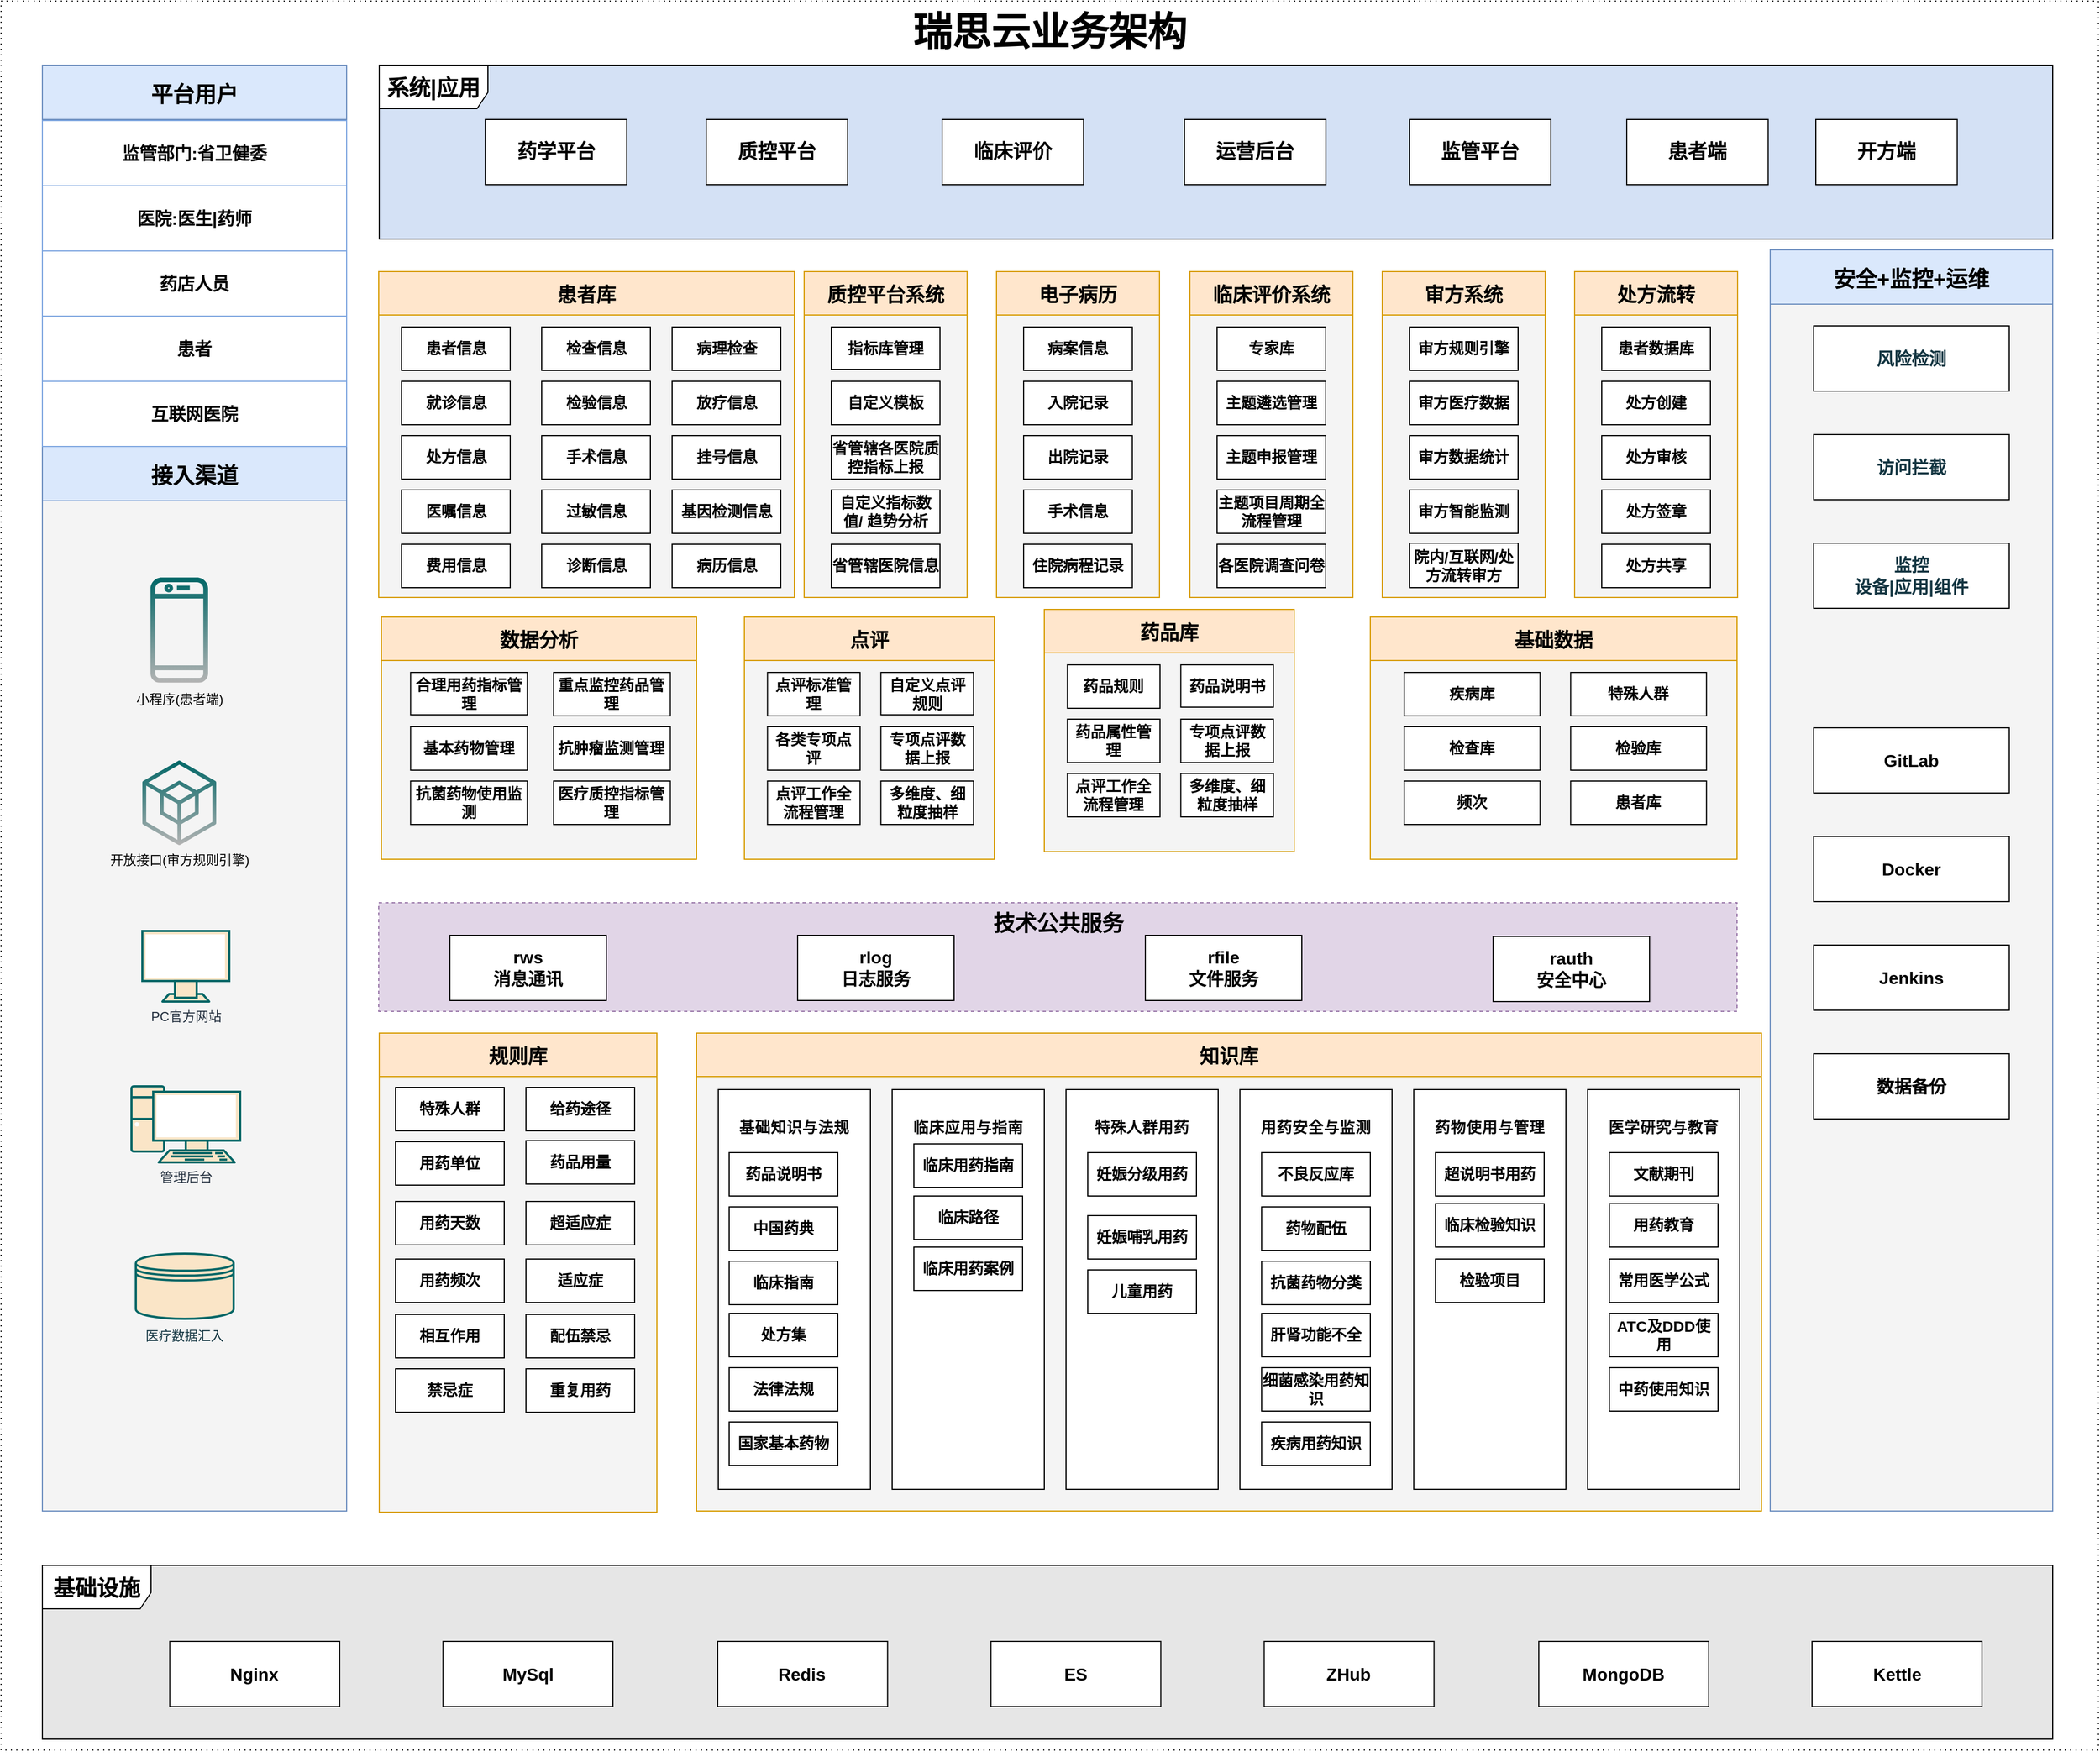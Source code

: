 <mxfile version="24.7.7" pages="2">
  <diagram name="【瑞思云业务架构】" id="gpIHLKLEVWWJSvzPu31k">
    <mxGraphModel dx="1448" dy="1017" grid="1" gridSize="10" guides="1" tooltips="1" connect="1" arrows="1" fold="1" page="1" pageScale="1" pageWidth="827" pageHeight="1169" math="0" shadow="0">
      <root>
        <mxCell id="0" />
        <mxCell id="1" parent="0" />
        <mxCell id="3K_oNV2d-IeETJ5J5liT-1" value="瑞思云业务架构" style="whiteSpace=wrap;html=1;fontSize=36;verticalAlign=top;dashed=1;dashPattern=1 4;fontStyle=1" parent="1" vertex="1">
          <mxGeometry x="970" y="80" width="1930" height="1610" as="geometry" />
        </mxCell>
        <UserObject label="接入渠道" id="7oQJ4bdG35kOt4FpmPfC-34">
          <mxCell style="swimlane;fontSize=20;align=center;swimlaneFillColor=#f4f4f4;fillColor=#dae8fc;collapsible=0;startSize=50;strokeColor=#6c8ebf;fontStyle=1;container=0;" parent="1" vertex="1">
            <mxGeometry x="1008" y="490" width="280" height="980" as="geometry" />
          </mxCell>
        </UserObject>
        <mxCell id="7oQJ4bdG35kOt4FpmPfC-38" value="&lt;span style=&quot;color: rgb(35 , 47 , 62)&quot;&gt;管理后台&lt;/span&gt;" style="verticalAlign=top;verticalLabelPosition=bottom;labelPosition=center;align=center;html=1;outlineConnect=0;fillColor=#FAE5C7;strokeColor=#006666;gradientDirection=north;strokeWidth=2;shape=mxgraph.networks.pc;fontColor=#143642;" parent="7oQJ4bdG35kOt4FpmPfC-34" vertex="1">
          <mxGeometry x="82" y="589" width="100" height="70" as="geometry" />
        </mxCell>
        <mxCell id="7oQJ4bdG35kOt4FpmPfC-37" value="&lt;span style=&quot;color: rgb(35 , 47 , 62)&quot;&gt;PC官方网站&lt;/span&gt;" style="verticalAlign=top;verticalLabelPosition=bottom;labelPosition=center;align=center;html=1;outlineConnect=0;fillColor=#FAE5C7;strokeColor=#006666;gradientDirection=north;strokeWidth=2;shape=mxgraph.networks.monitor;fontColor=#143642;" parent="7oQJ4bdG35kOt4FpmPfC-34" vertex="1">
          <mxGeometry x="92" y="446" width="80" height="65" as="geometry" />
        </mxCell>
        <mxCell id="7oQJ4bdG35kOt4FpmPfC-36" value="开放接口(审方规则引擎)" style="outlineConnect=0;fillColor=#006666;strokeColor=#666666;dashed=0;verticalLabelPosition=bottom;verticalAlign=top;align=center;html=1;fontSize=12;fontStyle=0;aspect=fixed;pointerEvents=1;shape=mxgraph.aws4.external_sdk;labelBackgroundColor=none;gradientColor=#b3b3b3;" parent="7oQJ4bdG35kOt4FpmPfC-34" vertex="1">
          <mxGeometry x="92" y="289" width="68" height="78" as="geometry" />
        </mxCell>
        <mxCell id="7oQJ4bdG35kOt4FpmPfC-35" value="小程序(患者端)" style="outlineConnect=0;strokeColor=#006666;fillColor=#006666;dashed=0;verticalLabelPosition=bottom;verticalAlign=top;align=center;fontSize=12;fontStyle=0;shape=mxgraph.aws4.mobile_client;labelBackgroundColor=none;html=1;gradientColor=#b3b3b3;" parent="7oQJ4bdG35kOt4FpmPfC-34" vertex="1">
          <mxGeometry x="99.5" y="119" width="53" height="100" as="geometry" />
        </mxCell>
        <mxCell id="Utr0kUG83FJn1SRRKso7-3" value="&lt;div&gt;&lt;br&gt;&lt;/div&gt;&lt;div&gt;&lt;br&gt;&lt;/div&gt;&lt;div&gt;&lt;br&gt;&lt;/div&gt;&lt;div&gt;&lt;br&gt;&lt;/div&gt;&lt;div&gt;&lt;br&gt;&lt;/div&gt;&lt;div&gt;&lt;span style=&quot;background-color: initial;&quot;&gt;医疗数据汇入&lt;/span&gt;&lt;br&gt;&lt;/div&gt;" style="shape=datastore;whiteSpace=wrap;html=1;strokeColor=#006666;strokeWidth=2;align=center;verticalAlign=middle;fontFamily=Helvetica;fontSize=12;fontColor=#143642;fillColor=#FAE5C7;gradientDirection=north;" parent="7oQJ4bdG35kOt4FpmPfC-34" vertex="1">
          <mxGeometry x="86" y="743" width="90" height="60" as="geometry" />
        </mxCell>
        <mxCell id="7oQJ4bdG35kOt4FpmPfC-3" value="" style="group" parent="1" vertex="1" connectable="0">
          <mxGeometry x="1008" y="1540" width="1850" height="160" as="geometry" />
        </mxCell>
        <mxCell id="3K_oNV2d-IeETJ5J5liT-62" value="&lt;b style=&quot;border-color: var(--border-color); text-align: left;&quot;&gt;&lt;font style=&quot;font-size: 20px;&quot;&gt;基础设施&lt;/font&gt;&lt;/b&gt;" style="shape=umlFrame;whiteSpace=wrap;html=1;pointerEvents=0;swimlaneFillColor=#E6E6E6;width=100;height=40;" parent="7oQJ4bdG35kOt4FpmPfC-3" vertex="1">
          <mxGeometry y="-20" width="1850.0" height="160" as="geometry" />
        </mxCell>
        <mxCell id="3K_oNV2d-IeETJ5J5liT-63" value="&lt;b style=&quot;border-color: var(--border-color); font-size: 16px;&quot;&gt;Nginx&lt;/b&gt;" style="whiteSpace=wrap;html=1;fontSize=16;" parent="7oQJ4bdG35kOt4FpmPfC-3" vertex="1">
          <mxGeometry x="117.254" y="50" width="156.338" height="60" as="geometry" />
        </mxCell>
        <mxCell id="3K_oNV2d-IeETJ5J5liT-64" value="MySql" style="whiteSpace=wrap;html=1;fontStyle=1;fontSize=16;" parent="7oQJ4bdG35kOt4FpmPfC-3" vertex="1">
          <mxGeometry x="368.697" y="50" width="156.338" height="60" as="geometry" />
        </mxCell>
        <mxCell id="3K_oNV2d-IeETJ5J5liT-65" value="&lt;b style=&quot;border-color: var(--border-color); font-size: 16px;&quot;&gt;Redis&lt;/b&gt;" style="whiteSpace=wrap;html=1;fontSize=16;" parent="7oQJ4bdG35kOt4FpmPfC-3" vertex="1">
          <mxGeometry x="621.444" y="50" width="156.338" height="60" as="geometry" />
        </mxCell>
        <mxCell id="3K_oNV2d-IeETJ5J5liT-66" value="ES" style="whiteSpace=wrap;html=1;fontStyle=1;fontSize=16;" parent="7oQJ4bdG35kOt4FpmPfC-3" vertex="1">
          <mxGeometry x="872.887" y="50" width="156.338" height="60" as="geometry" />
        </mxCell>
        <mxCell id="3K_oNV2d-IeETJ5J5liT-67" value="&lt;b style=&quot;border-color: var(--border-color); font-size: 16px;&quot;&gt;ZHub&lt;/b&gt;" style="whiteSpace=wrap;html=1;fontSize=16;" parent="7oQJ4bdG35kOt4FpmPfC-3" vertex="1">
          <mxGeometry x="1124.331" y="50" width="156.338" height="60" as="geometry" />
        </mxCell>
        <mxCell id="3K_oNV2d-IeETJ5J5liT-68" value="MongoDB" style="whiteSpace=wrap;html=1;fontStyle=1;fontSize=16;" parent="7oQJ4bdG35kOt4FpmPfC-3" vertex="1">
          <mxGeometry x="1377.077" y="50" width="156.338" height="60" as="geometry" />
        </mxCell>
        <mxCell id="3K_oNV2d-IeETJ5J5liT-69" value="Kettle" style="whiteSpace=wrap;html=1;fontStyle=1;fontSize=16;" parent="7oQJ4bdG35kOt4FpmPfC-3" vertex="1">
          <mxGeometry x="1628.521" y="50" width="156.338" height="60" as="geometry" />
        </mxCell>
        <mxCell id="7oQJ4bdG35kOt4FpmPfC-23" value="" style="group" parent="1" vertex="1" connectable="0">
          <mxGeometry x="1318" y="139" width="1540" height="160" as="geometry" />
        </mxCell>
        <mxCell id="7oQJ4bdG35kOt4FpmPfC-24" value="&lt;div style=&quot;text-align: left;&quot;&gt;&lt;b style=&quot;&quot;&gt;&lt;font style=&quot;font-size: 20px;&quot;&gt;系统|应用&lt;/font&gt;&lt;/b&gt;&lt;/div&gt;" style="shape=umlFrame;whiteSpace=wrap;html=1;pointerEvents=0;swimlaneFillColor=#D4E1F5;width=100;height=40;" parent="7oQJ4bdG35kOt4FpmPfC-23" vertex="1">
          <mxGeometry width="1540" height="160" as="geometry" />
        </mxCell>
        <mxCell id="7oQJ4bdG35kOt4FpmPfC-25" value="&lt;span style=&quot;font-size: 18px;&quot;&gt;药学平台&lt;/span&gt;" style="whiteSpace=wrap;html=1;fontSize=18;fontStyle=1" parent="7oQJ4bdG35kOt4FpmPfC-23" vertex="1">
          <mxGeometry x="97.606" y="50" width="130.141" height="60" as="geometry" />
        </mxCell>
        <mxCell id="7oQJ4bdG35kOt4FpmPfC-26" value="&lt;span style=&quot;font-size: 18px;&quot;&gt;质控平台&lt;/span&gt;" style="whiteSpace=wrap;html=1;fontStyle=1;fontSize=18;" parent="7oQJ4bdG35kOt4FpmPfC-23" vertex="1">
          <mxGeometry x="300.915" y="50" width="130.141" height="60" as="geometry" />
        </mxCell>
        <mxCell id="7oQJ4bdG35kOt4FpmPfC-27" value="患者端" style="whiteSpace=wrap;html=1;fontSize=18;fontStyle=1" parent="7oQJ4bdG35kOt4FpmPfC-23" vertex="1">
          <mxGeometry x="1148.0" y="50" width="130.141" height="60" as="geometry" />
        </mxCell>
        <mxCell id="7oQJ4bdG35kOt4FpmPfC-28" value="&lt;span style=&quot;font-size: 18px;&quot;&gt;临床评价&lt;/span&gt;" style="whiteSpace=wrap;html=1;fontStyle=1;fontSize=18;" parent="7oQJ4bdG35kOt4FpmPfC-23" vertex="1">
          <mxGeometry x="518.0" y="50" width="130.141" height="60" as="geometry" />
        </mxCell>
        <mxCell id="7oQJ4bdG35kOt4FpmPfC-29" value="运营后台" style="whiteSpace=wrap;html=1;fontSize=18;fontStyle=1" parent="7oQJ4bdG35kOt4FpmPfC-23" vertex="1">
          <mxGeometry x="741.0" y="50" width="130.141" height="60" as="geometry" />
        </mxCell>
        <mxCell id="O95ePDqJB7IbVTYVaM7Y-1" value="监管平台" style="whiteSpace=wrap;html=1;fontSize=18;fontStyle=1" vertex="1" parent="7oQJ4bdG35kOt4FpmPfC-23">
          <mxGeometry x="948.0" y="50" width="130.141" height="60" as="geometry" />
        </mxCell>
        <mxCell id="O95ePDqJB7IbVTYVaM7Y-15" value="开方端" style="whiteSpace=wrap;html=1;fontSize=18;fontStyle=1" vertex="1" parent="7oQJ4bdG35kOt4FpmPfC-23">
          <mxGeometry x="1322.0" y="50" width="130.141" height="60" as="geometry" />
        </mxCell>
        <UserObject label="患者库" id="-22HzztCrq7GmQZzHRGp-7">
          <mxCell style="swimlane;fontSize=18;align=center;swimlaneFillColor=#f4f4f4;fillColor=#ffe6cc;collapsible=0;startSize=40;strokeColor=#d79b00;fontStyle=1;container=0;" parent="1" vertex="1">
            <mxGeometry x="1317.5" y="329" width="382.5" height="300" as="geometry" />
          </mxCell>
        </UserObject>
        <mxCell id="3K_oNV2d-IeETJ5J5liT-127" value="患者信息" style="whiteSpace=wrap;html=1;fontSize=14;fontStyle=1;container=0;" parent="1" vertex="1">
          <mxGeometry x="1338.5" y="380" width="100" height="40" as="geometry" />
        </mxCell>
        <mxCell id="3K_oNV2d-IeETJ5J5liT-132" value="检查信息" style="whiteSpace=wrap;html=1;fontSize=14;fontStyle=1;container=0;" parent="1" vertex="1">
          <mxGeometry x="1467.5" y="380" width="100" height="40" as="geometry" />
        </mxCell>
        <mxCell id="3K_oNV2d-IeETJ5J5liT-137" value="病理检查" style="whiteSpace=wrap;html=1;fontSize=14;fontStyle=1;container=0;" parent="1" vertex="1">
          <mxGeometry x="1587.5" y="380" width="100" height="40" as="geometry" />
        </mxCell>
        <mxCell id="3K_oNV2d-IeETJ5J5liT-128" value="就诊信息" style="whiteSpace=wrap;html=1;fontSize=14;fontStyle=1;container=0;" parent="1" vertex="1">
          <mxGeometry x="1338.5" y="430" width="100" height="40" as="geometry" />
        </mxCell>
        <mxCell id="3K_oNV2d-IeETJ5J5liT-133" value="检验信息" style="whiteSpace=wrap;html=1;fontSize=14;fontStyle=1;container=0;" parent="1" vertex="1">
          <mxGeometry x="1467.5" y="430" width="100" height="40" as="geometry" />
        </mxCell>
        <mxCell id="3K_oNV2d-IeETJ5J5liT-138" value="放疗信息" style="whiteSpace=wrap;html=1;fontSize=14;fontStyle=1;container=0;" parent="1" vertex="1">
          <mxGeometry x="1587.5" y="430" width="100" height="40" as="geometry" />
        </mxCell>
        <mxCell id="3K_oNV2d-IeETJ5J5liT-130" value="处方信息" style="whiteSpace=wrap;html=1;fontSize=14;fontStyle=1;container=0;" parent="1" vertex="1">
          <mxGeometry x="1338.5" y="480" width="100" height="40" as="geometry" />
        </mxCell>
        <mxCell id="3K_oNV2d-IeETJ5J5liT-135" value="手术信息" style="whiteSpace=wrap;html=1;fontSize=14;fontStyle=1;container=0;" parent="1" vertex="1">
          <mxGeometry x="1467.5" y="480" width="100" height="40" as="geometry" />
        </mxCell>
        <mxCell id="3K_oNV2d-IeETJ5J5liT-140" value="挂号信息" style="whiteSpace=wrap;html=1;fontSize=14;fontStyle=1;container=0;" parent="1" vertex="1">
          <mxGeometry x="1587.5" y="480" width="100" height="40" as="geometry" />
        </mxCell>
        <mxCell id="3K_oNV2d-IeETJ5J5liT-129" value="医嘱信息" style="whiteSpace=wrap;html=1;fontSize=14;fontStyle=1;container=0;" parent="1" vertex="1">
          <mxGeometry x="1338.5" y="530" width="100" height="40" as="geometry" />
        </mxCell>
        <mxCell id="3K_oNV2d-IeETJ5J5liT-134" value="过敏信息" style="whiteSpace=wrap;html=1;fontSize=14;fontStyle=1;container=0;" parent="1" vertex="1">
          <mxGeometry x="1467.5" y="530" width="100" height="40" as="geometry" />
        </mxCell>
        <mxCell id="3K_oNV2d-IeETJ5J5liT-139" value="基因检测信息" style="whiteSpace=wrap;html=1;fontSize=14;fontStyle=1;container=0;" parent="1" vertex="1">
          <mxGeometry x="1587.5" y="530" width="100" height="40" as="geometry" />
        </mxCell>
        <mxCell id="3K_oNV2d-IeETJ5J5liT-141" value="病历信息" style="whiteSpace=wrap;html=1;fontSize=14;fontStyle=1;container=0;" parent="1" vertex="1">
          <mxGeometry x="1587.5" y="580" width="100" height="40" as="geometry" />
        </mxCell>
        <mxCell id="3K_oNV2d-IeETJ5J5liT-136" value="诊断信息" style="whiteSpace=wrap;html=1;fontSize=14;fontStyle=1;container=0;" parent="1" vertex="1">
          <mxGeometry x="1467.5" y="580" width="100" height="40" as="geometry" />
        </mxCell>
        <mxCell id="3K_oNV2d-IeETJ5J5liT-131" value="费用信息" style="whiteSpace=wrap;html=1;fontSize=14;fontStyle=1;container=0;" parent="1" vertex="1">
          <mxGeometry x="1338.5" y="580" width="100" height="40" as="geometry" />
        </mxCell>
        <mxCell id="-22HzztCrq7GmQZzHRGp-19" value="" style="group" parent="1" vertex="1" connectable="0">
          <mxGeometry x="1709.0" y="329" width="150" height="300" as="geometry" />
        </mxCell>
        <UserObject label="质控平台系统" id="-22HzztCrq7GmQZzHRGp-13">
          <mxCell style="swimlane;fontSize=18;align=center;swimlaneFillColor=#f4f4f4;fillColor=#ffe6cc;collapsible=0;startSize=40;strokeColor=#d79b00;fontStyle=1;container=0;" parent="-22HzztCrq7GmQZzHRGp-19" vertex="1">
            <mxGeometry width="150" height="300" as="geometry" />
          </mxCell>
        </UserObject>
        <mxCell id="-22HzztCrq7GmQZzHRGp-14" value="指标库管理" style="whiteSpace=wrap;html=1;fontSize=14;fontStyle=1;container=0;" parent="-22HzztCrq7GmQZzHRGp-19" vertex="1">
          <mxGeometry x="25" y="51" width="100" height="39" as="geometry" />
        </mxCell>
        <mxCell id="-22HzztCrq7GmQZzHRGp-15" value="自定义模板" style="whiteSpace=wrap;html=1;fontSize=14;fontStyle=1;container=0;" parent="-22HzztCrq7GmQZzHRGp-19" vertex="1">
          <mxGeometry x="25" y="101" width="100" height="40" as="geometry" />
        </mxCell>
        <mxCell id="-22HzztCrq7GmQZzHRGp-16" value="自定义指标数值/ 趋势分析" style="whiteSpace=wrap;html=1;fontSize=14;fontStyle=1;container=0;" parent="-22HzztCrq7GmQZzHRGp-19" vertex="1">
          <mxGeometry x="25" y="201" width="100" height="40" as="geometry" />
        </mxCell>
        <mxCell id="-22HzztCrq7GmQZzHRGp-17" value="省管辖各医院质控指标上报" style="whiteSpace=wrap;html=1;fontSize=14;fontStyle=1;container=0;" parent="-22HzztCrq7GmQZzHRGp-19" vertex="1">
          <mxGeometry x="25" y="151" width="100" height="40" as="geometry" />
        </mxCell>
        <mxCell id="-22HzztCrq7GmQZzHRGp-18" value="省管辖医院信息" style="whiteSpace=wrap;html=1;fontSize=14;fontStyle=1;container=0;" parent="-22HzztCrq7GmQZzHRGp-19" vertex="1">
          <mxGeometry x="25" y="251" width="100" height="40" as="geometry" />
        </mxCell>
        <mxCell id="-22HzztCrq7GmQZzHRGp-20" value="" style="group" parent="1" vertex="1" connectable="0">
          <mxGeometry x="1886" y="329" width="150" height="300" as="geometry" />
        </mxCell>
        <UserObject label="电子病历" id="-22HzztCrq7GmQZzHRGp-21">
          <mxCell style="swimlane;fontSize=18;align=center;swimlaneFillColor=#f4f4f4;fillColor=#ffe6cc;collapsible=0;startSize=40;strokeColor=#d79b00;fontStyle=1;container=0;" parent="-22HzztCrq7GmQZzHRGp-20" vertex="1">
            <mxGeometry width="150" height="300" as="geometry" />
          </mxCell>
        </UserObject>
        <mxCell id="-22HzztCrq7GmQZzHRGp-22" value="病案信息" style="whiteSpace=wrap;html=1;fontSize=14;fontStyle=1;container=0;" parent="-22HzztCrq7GmQZzHRGp-20" vertex="1">
          <mxGeometry x="25" y="51" width="100" height="40" as="geometry" />
        </mxCell>
        <mxCell id="-22HzztCrq7GmQZzHRGp-23" value="入院记录" style="whiteSpace=wrap;html=1;fontSize=14;fontStyle=1;container=0;" parent="-22HzztCrq7GmQZzHRGp-20" vertex="1">
          <mxGeometry x="25" y="101" width="100" height="40" as="geometry" />
        </mxCell>
        <mxCell id="-22HzztCrq7GmQZzHRGp-24" value="手术信息" style="whiteSpace=wrap;html=1;fontSize=14;fontStyle=1;container=0;" parent="-22HzztCrq7GmQZzHRGp-20" vertex="1">
          <mxGeometry x="25" y="201" width="100" height="40" as="geometry" />
        </mxCell>
        <mxCell id="-22HzztCrq7GmQZzHRGp-25" value="出院记录" style="whiteSpace=wrap;html=1;fontSize=14;fontStyle=1;container=0;" parent="-22HzztCrq7GmQZzHRGp-20" vertex="1">
          <mxGeometry x="25" y="151" width="100" height="40" as="geometry" />
        </mxCell>
        <mxCell id="-22HzztCrq7GmQZzHRGp-26" value="住院病程记录" style="whiteSpace=wrap;html=1;fontSize=14;fontStyle=1;container=0;" parent="-22HzztCrq7GmQZzHRGp-20" vertex="1">
          <mxGeometry x="25" y="251" width="100" height="40" as="geometry" />
        </mxCell>
        <mxCell id="-22HzztCrq7GmQZzHRGp-27" value="" style="group" parent="1" vertex="1" connectable="0">
          <mxGeometry x="2064" y="329" width="150" height="300" as="geometry" />
        </mxCell>
        <UserObject label="临床评价系统" id="-22HzztCrq7GmQZzHRGp-28">
          <mxCell style="swimlane;fontSize=18;align=center;swimlaneFillColor=#f4f4f4;fillColor=#ffe6cc;collapsible=0;startSize=40;strokeColor=#d79b00;fontStyle=1;container=0;" parent="-22HzztCrq7GmQZzHRGp-27" vertex="1">
            <mxGeometry width="150" height="300" as="geometry" />
          </mxCell>
        </UserObject>
        <mxCell id="-22HzztCrq7GmQZzHRGp-29" value="专家库" style="whiteSpace=wrap;html=1;fontSize=14;fontStyle=1;container=0;" parent="-22HzztCrq7GmQZzHRGp-27" vertex="1">
          <mxGeometry x="25" y="51" width="100" height="40" as="geometry" />
        </mxCell>
        <mxCell id="-22HzztCrq7GmQZzHRGp-30" value="主题遴选管理" style="whiteSpace=wrap;html=1;fontSize=14;fontStyle=1;container=0;" parent="-22HzztCrq7GmQZzHRGp-27" vertex="1">
          <mxGeometry x="25" y="101" width="100" height="40" as="geometry" />
        </mxCell>
        <mxCell id="-22HzztCrq7GmQZzHRGp-31" value="主题项目周期全流程管理" style="whiteSpace=wrap;html=1;fontSize=14;fontStyle=1;container=0;" parent="-22HzztCrq7GmQZzHRGp-27" vertex="1">
          <mxGeometry x="25" y="201" width="100" height="40" as="geometry" />
        </mxCell>
        <mxCell id="-22HzztCrq7GmQZzHRGp-32" value="主题申报管理" style="whiteSpace=wrap;html=1;fontSize=14;fontStyle=1;container=0;" parent="-22HzztCrq7GmQZzHRGp-27" vertex="1">
          <mxGeometry x="25" y="151" width="100" height="40" as="geometry" />
        </mxCell>
        <mxCell id="-22HzztCrq7GmQZzHRGp-33" value="各医院调查问卷" style="whiteSpace=wrap;html=1;fontSize=14;fontStyle=1;container=0;" parent="-22HzztCrq7GmQZzHRGp-27" vertex="1">
          <mxGeometry x="25" y="251" width="100" height="40" as="geometry" />
        </mxCell>
        <mxCell id="-22HzztCrq7GmQZzHRGp-43" value="" style="group" parent="1" vertex="1" connectable="0">
          <mxGeometry x="2418.0" y="329" width="150" height="300" as="geometry" />
        </mxCell>
        <UserObject label="处方流转" id="-22HzztCrq7GmQZzHRGp-44">
          <mxCell style="swimlane;fontSize=18;align=center;swimlaneFillColor=#f4f4f4;fillColor=#ffe6cc;collapsible=0;startSize=40;strokeColor=#d79b00;fontStyle=1;container=0;" parent="-22HzztCrq7GmQZzHRGp-43" vertex="1">
            <mxGeometry width="150" height="300" as="geometry" />
          </mxCell>
        </UserObject>
        <mxCell id="-22HzztCrq7GmQZzHRGp-45" value="患者数据库" style="whiteSpace=wrap;html=1;fontSize=14;fontStyle=1;container=0;" parent="-22HzztCrq7GmQZzHRGp-43" vertex="1">
          <mxGeometry x="25" y="51" width="100" height="40" as="geometry" />
        </mxCell>
        <mxCell id="-22HzztCrq7GmQZzHRGp-46" value="处方创建" style="whiteSpace=wrap;html=1;fontSize=14;fontStyle=1;container=0;" parent="-22HzztCrq7GmQZzHRGp-43" vertex="1">
          <mxGeometry x="25" y="101" width="100" height="40" as="geometry" />
        </mxCell>
        <mxCell id="-22HzztCrq7GmQZzHRGp-47" value="处方签章" style="whiteSpace=wrap;html=1;fontSize=14;fontStyle=1;container=0;" parent="-22HzztCrq7GmQZzHRGp-43" vertex="1">
          <mxGeometry x="25" y="201" width="100" height="40" as="geometry" />
        </mxCell>
        <mxCell id="-22HzztCrq7GmQZzHRGp-48" value="处方审核" style="whiteSpace=wrap;html=1;fontSize=14;fontStyle=1;container=0;" parent="-22HzztCrq7GmQZzHRGp-43" vertex="1">
          <mxGeometry x="25" y="151" width="100" height="40" as="geometry" />
        </mxCell>
        <mxCell id="-22HzztCrq7GmQZzHRGp-49" value="处方共享" style="whiteSpace=wrap;html=1;fontSize=14;fontStyle=1;container=0;" parent="-22HzztCrq7GmQZzHRGp-43" vertex="1">
          <mxGeometry x="25" y="251" width="100" height="40" as="geometry" />
        </mxCell>
        <mxCell id="-22HzztCrq7GmQZzHRGp-51" value="" style="group" parent="1" vertex="1" connectable="0">
          <mxGeometry x="2241" y="329" width="150" height="300" as="geometry" />
        </mxCell>
        <UserObject label="审方系统" id="-22HzztCrq7GmQZzHRGp-52">
          <mxCell style="swimlane;fontSize=18;align=center;swimlaneFillColor=#f4f4f4;fillColor=#ffe6cc;collapsible=0;startSize=40;strokeColor=#d79b00;fontStyle=1;container=0;" parent="-22HzztCrq7GmQZzHRGp-51" vertex="1">
            <mxGeometry width="150" height="300" as="geometry" />
          </mxCell>
        </UserObject>
        <mxCell id="-22HzztCrq7GmQZzHRGp-53" value="审方规则引擎" style="whiteSpace=wrap;html=1;fontSize=14;fontStyle=1;container=0;" parent="-22HzztCrq7GmQZzHRGp-51" vertex="1">
          <mxGeometry x="25" y="51" width="100" height="40" as="geometry" />
        </mxCell>
        <mxCell id="-22HzztCrq7GmQZzHRGp-54" value="审方医疗数据" style="whiteSpace=wrap;html=1;fontSize=14;fontStyle=1;container=0;" parent="-22HzztCrq7GmQZzHRGp-51" vertex="1">
          <mxGeometry x="25" y="101" width="100" height="40" as="geometry" />
        </mxCell>
        <mxCell id="-22HzztCrq7GmQZzHRGp-55" value="审方智能监测" style="whiteSpace=wrap;html=1;fontSize=14;fontStyle=1;container=0;" parent="-22HzztCrq7GmQZzHRGp-51" vertex="1">
          <mxGeometry x="25" y="201" width="100" height="40" as="geometry" />
        </mxCell>
        <mxCell id="-22HzztCrq7GmQZzHRGp-56" value="审方数据统计" style="whiteSpace=wrap;html=1;fontSize=14;fontStyle=1;container=0;" parent="-22HzztCrq7GmQZzHRGp-51" vertex="1">
          <mxGeometry x="25" y="151" width="100" height="40" as="geometry" />
        </mxCell>
        <mxCell id="-22HzztCrq7GmQZzHRGp-57" value="院内/互联网/处方流转审方" style="whiteSpace=wrap;html=1;fontSize=14;fontStyle=1;container=0;" parent="-22HzztCrq7GmQZzHRGp-51" vertex="1">
          <mxGeometry x="25" y="250" width="100" height="41" as="geometry" />
        </mxCell>
        <mxCell id="-22HzztCrq7GmQZzHRGp-73" value="" style="group" parent="1" vertex="1" connectable="0">
          <mxGeometry x="1610" y="1030" width="980" height="440" as="geometry" />
        </mxCell>
        <UserObject label="知识库" id="-22HzztCrq7GmQZzHRGp-72">
          <mxCell style="swimlane;fontSize=18;align=center;swimlaneFillColor=#f4f4f4;fillColor=#ffe6cc;collapsible=0;startSize=40;strokeColor=#d79b00;fontStyle=1;container=0;" parent="-22HzztCrq7GmQZzHRGp-73" vertex="1">
            <mxGeometry width="980" height="440" as="geometry" />
          </mxCell>
        </UserObject>
        <mxCell id="3K_oNV2d-IeETJ5J5liT-13" value="&lt;h3 style=&quot;box-sizing: inherit; color: rgb(6, 6, 7); margin-bottom: 0px; font-size: 14px; line-height: 24px; margin-top: 1.14em; font-family: -apple-system, blinkmacsystemfont, &amp;quot;Helvetica Neue&amp;quot;, helvetica, &amp;quot;segoe ui&amp;quot;, arial, roboto, &amp;quot;PingFang SC&amp;quot;, miui, &amp;quot;Hiragino Sans GB&amp;quot;, &amp;quot;Microsoft Yahei&amp;quot;, sans-serif; letter-spacing: 0.5px; text-align: start; background-color: rgb(255, 255, 255);&quot;&gt;药物使用与管理&lt;/h3&gt;" style="whiteSpace=wrap;html=1;verticalAlign=top;container=0;" parent="-22HzztCrq7GmQZzHRGp-73" vertex="1">
          <mxGeometry x="660" y="52" width="140" height="368" as="geometry" />
        </mxCell>
        <mxCell id="3K_oNV2d-IeETJ5J5liT-14" value="&lt;h3 style=&quot;box-sizing: inherit; color: rgb(6, 6, 7); margin-bottom: 0px; font-size: 14px; line-height: 24px; margin-top: 1.14em; font-family: -apple-system, blinkmacsystemfont, &amp;quot;Helvetica Neue&amp;quot;, helvetica, &amp;quot;segoe ui&amp;quot;, arial, roboto, &amp;quot;PingFang SC&amp;quot;, miui, &amp;quot;Hiragino Sans GB&amp;quot;, &amp;quot;Microsoft Yahei&amp;quot;, sans-serif; letter-spacing: 0.5px; text-align: start; background-color: rgb(255, 255, 255);&quot;&gt;医学研究与教育&lt;/h3&gt;" style="whiteSpace=wrap;html=1;verticalAlign=top;container=0;" parent="-22HzztCrq7GmQZzHRGp-73" vertex="1">
          <mxGeometry x="820" y="52" width="140" height="368" as="geometry" />
        </mxCell>
        <mxCell id="3K_oNV2d-IeETJ5J5liT-15" value="&lt;h3 style=&quot;box-sizing: inherit; color: rgb(6, 6, 7); margin-bottom: 0px; font-size: 14px; line-height: 24px; margin-top: 1.14em; font-family: -apple-system, blinkmacsystemfont, &amp;quot;Helvetica Neue&amp;quot;, helvetica, &amp;quot;segoe ui&amp;quot;, arial, roboto, &amp;quot;PingFang SC&amp;quot;, miui, &amp;quot;Hiragino Sans GB&amp;quot;, &amp;quot;Microsoft Yahei&amp;quot;, sans-serif; letter-spacing: 0.5px; text-align: start; background-color: rgb(255, 255, 255);&quot;&gt;用药安全与监测&lt;/h3&gt;" style="whiteSpace=wrap;html=1;verticalAlign=top;container=0;" parent="-22HzztCrq7GmQZzHRGp-73" vertex="1">
          <mxGeometry x="500" y="52" width="140" height="368" as="geometry" />
        </mxCell>
        <mxCell id="3K_oNV2d-IeETJ5J5liT-16" value="&lt;h3 style=&quot;box-sizing: inherit; color: rgb(6, 6, 7); margin-bottom: 0px; font-size: 14px; line-height: 24px; margin-top: 1.14em; font-family: -apple-system, blinkmacsystemfont, &amp;quot;Helvetica Neue&amp;quot;, helvetica, &amp;quot;segoe ui&amp;quot;, arial, roboto, &amp;quot;PingFang SC&amp;quot;, miui, &amp;quot;Hiragino Sans GB&amp;quot;, &amp;quot;Microsoft Yahei&amp;quot;, sans-serif; letter-spacing: 0.5px; text-align: start; background-color: rgb(255, 255, 255);&quot;&gt;特殊人群用药&lt;/h3&gt;" style="whiteSpace=wrap;html=1;verticalAlign=top;container=0;" parent="-22HzztCrq7GmQZzHRGp-73" vertex="1">
          <mxGeometry x="340" y="52" width="140" height="368" as="geometry" />
        </mxCell>
        <mxCell id="3K_oNV2d-IeETJ5J5liT-17" value="&lt;h3 style=&quot;box-sizing: inherit; color: rgb(6, 6, 7); margin-bottom: 0px; font-size: 14px; line-height: 24px; margin-top: 1.14em; font-family: -apple-system, blinkmacsystemfont, &amp;quot;Helvetica Neue&amp;quot;, helvetica, &amp;quot;segoe ui&amp;quot;, arial, roboto, &amp;quot;PingFang SC&amp;quot;, miui, &amp;quot;Hiragino Sans GB&amp;quot;, &amp;quot;Microsoft Yahei&amp;quot;, sans-serif; letter-spacing: 0.5px; text-align: start; background-color: rgb(255, 255, 255);&quot;&gt;临床应用与指南&lt;/h3&gt;" style="whiteSpace=wrap;html=1;verticalAlign=top;container=0;" parent="-22HzztCrq7GmQZzHRGp-73" vertex="1">
          <mxGeometry x="180" y="52" width="140" height="368" as="geometry" />
        </mxCell>
        <mxCell id="3K_oNV2d-IeETJ5J5liT-18" value="&lt;h3 style=&quot;box-sizing: inherit; color: rgb(6, 6, 7); margin-bottom: 0px; font-size: 14px; line-height: 24px; margin-top: 1.14em; font-family: -apple-system, blinkmacsystemfont, &amp;quot;Helvetica Neue&amp;quot;, helvetica, &amp;quot;segoe ui&amp;quot;, arial, roboto, &amp;quot;PingFang SC&amp;quot;, miui, &amp;quot;Hiragino Sans GB&amp;quot;, &amp;quot;Microsoft Yahei&amp;quot;, sans-serif; letter-spacing: 0.5px; text-align: start; background-color: rgb(255, 255, 255);&quot;&gt;基础知识与法规&lt;/h3&gt;" style="whiteSpace=wrap;html=1;verticalAlign=top;container=0;" parent="-22HzztCrq7GmQZzHRGp-73" vertex="1">
          <mxGeometry x="20" y="52" width="140" height="368" as="geometry" />
        </mxCell>
        <mxCell id="3K_oNV2d-IeETJ5J5liT-19" value="药品说明书" style="whiteSpace=wrap;html=1;fontStyle=1;fontSize=14;container=0;" parent="-22HzztCrq7GmQZzHRGp-73" vertex="1">
          <mxGeometry x="30" y="110" width="100" height="40" as="geometry" />
        </mxCell>
        <mxCell id="3K_oNV2d-IeETJ5J5liT-20" value="临床用药指南" style="whiteSpace=wrap;html=1;fontStyle=1;fontSize=14;container=0;" parent="-22HzztCrq7GmQZzHRGp-73" vertex="1">
          <mxGeometry x="200" y="102" width="100" height="40" as="geometry" />
        </mxCell>
        <mxCell id="3K_oNV2d-IeETJ5J5liT-21" value="&lt;div data-docx-has-block-data=&quot;false&quot; data-page-id=&quot;U75hdgrPCo3RmMxpjT1cg51FnG2&quot; style=&quot;font-size: 14px;&quot;&gt;&lt;div class=&quot;old-record-id-FYGXdTRgKoE5KMxUbOHcS2Pdn7e&quot; style=&quot;font-size: 14px;&quot;&gt;&lt;strong style=&quot;font-size: 14px;&quot;&gt;法律法规&lt;/strong&gt;&lt;/div&gt;&lt;/div&gt;" style="whiteSpace=wrap;html=1;fontStyle=1;fontSize=14;container=0;" parent="-22HzztCrq7GmQZzHRGp-73" vertex="1">
          <mxGeometry x="30" y="308" width="100" height="40" as="geometry" />
        </mxCell>
        <mxCell id="3K_oNV2d-IeETJ5J5liT-22" value="&lt;div data-docx-has-block-data=&quot;false&quot; data-page-id=&quot;U75hdgrPCo3RmMxpjT1cg51FnG2&quot; style=&quot;font-size: 14px;&quot;&gt;&lt;div class=&quot;old-record-id-CLDddbItjoVo6kxUgAkcXU8XnOe&quot; style=&quot;font-size: 14px;&quot;&gt;&lt;strong style=&quot;font-size: 14px;&quot;&gt;常用医学公式&lt;/strong&gt;&lt;/div&gt;&lt;/div&gt;" style="whiteSpace=wrap;html=1;fontStyle=1;fontSize=14;container=0;" parent="-22HzztCrq7GmQZzHRGp-73" vertex="1">
          <mxGeometry x="840" y="208" width="100" height="40" as="geometry" />
        </mxCell>
        <mxCell id="3K_oNV2d-IeETJ5J5liT-23" value="临床检验知识" style="whiteSpace=wrap;html=1;fontStyle=1;fontSize=14;container=0;" parent="-22HzztCrq7GmQZzHRGp-73" vertex="1">
          <mxGeometry x="680" y="157" width="100" height="40" as="geometry" />
        </mxCell>
        <mxCell id="3K_oNV2d-IeETJ5J5liT-24" value="&lt;div data-docx-has-block-data=&quot;false&quot; data-page-id=&quot;U75hdgrPCo3RmMxpjT1cg51FnG2&quot; style=&quot;font-size: 14px;&quot;&gt;&lt;div class=&quot;old-record-id-EXo7dg6DLoo32ixrx4Tc7MjunOd&quot; style=&quot;font-size: 14px;&quot;&gt;&lt;strong style=&quot;font-size: 14px;&quot;&gt;抗菌药物分类&lt;/strong&gt;&lt;/div&gt;&lt;/div&gt;" style="whiteSpace=wrap;html=1;fontStyle=1;fontSize=14;container=0;" parent="-22HzztCrq7GmQZzHRGp-73" vertex="1">
          <mxGeometry x="520" y="210" width="100" height="40" as="geometry" />
        </mxCell>
        <mxCell id="3K_oNV2d-IeETJ5J5liT-25" value="&lt;div data-docx-has-block-data=&quot;false&quot; data-page-id=&quot;U75hdgrPCo3RmMxpjT1cg51FnG2&quot; style=&quot;font-size: 14px;&quot;&gt;&lt;div class=&quot;old-record-id-D2B9dTwMGoJGDDxROYZck5bGnDc&quot; style=&quot;font-size: 14px;&quot;&gt;&lt;strong style=&quot;font-size: 14px;&quot;&gt;疾病用药知识&lt;/strong&gt;&lt;/div&gt;&lt;/div&gt;" style="whiteSpace=wrap;html=1;fontStyle=1;fontSize=14;container=0;" parent="-22HzztCrq7GmQZzHRGp-73" vertex="1">
          <mxGeometry x="520" y="358" width="100" height="40" as="geometry" />
        </mxCell>
        <mxCell id="3K_oNV2d-IeETJ5J5liT-26" value="&lt;div data-docx-has-block-data=&quot;false&quot; data-page-id=&quot;U75hdgrPCo3RmMxpjT1cg51FnG2&quot; style=&quot;font-size: 14px;&quot;&gt;&lt;div class=&quot;old-record-id-RJVHdkrtOoJGQ8xDvC4cPjFMnng&quot; style=&quot;font-size: 14px;&quot;&gt;&lt;strong style=&quot;font-size: 14px;&quot;&gt;妊娠分级用药&lt;/strong&gt;&lt;/div&gt;&lt;/div&gt;" style="whiteSpace=wrap;html=1;fontStyle=1;fontSize=14;container=0;" parent="-22HzztCrq7GmQZzHRGp-73" vertex="1">
          <mxGeometry x="360" y="110" width="100" height="40" as="geometry" />
        </mxCell>
        <mxCell id="3K_oNV2d-IeETJ5J5liT-27" value="&lt;div data-docx-has-block-data=&quot;false&quot; data-page-id=&quot;U75hdgrPCo3RmMxpjT1cg51FnG2&quot; style=&quot;font-size: 14px;&quot;&gt;&lt;div class=&quot;old-record-id-FYGXdTRgKoE5KMxUbOHcS2Pdn7e&quot; style=&quot;font-size: 14px;&quot;&gt;&lt;div data-docx-has-block-data=&quot;false&quot; data-page-id=&quot;U75hdgrPCo3RmMxpjT1cg51FnG2&quot; style=&quot;font-size: 14px;&quot;&gt;&lt;div class=&quot;old-record-id-RFyWdTkMNoQjnLxzmz2cja4onub&quot; style=&quot;font-size: 14px;&quot;&gt;&lt;strong style=&quot;font-size: 14px;&quot;&gt;中药使用知识&lt;/strong&gt;&lt;/div&gt;&lt;/div&gt;&lt;/div&gt;&lt;/div&gt;" style="whiteSpace=wrap;html=1;fontStyle=1;fontSize=14;container=0;" parent="-22HzztCrq7GmQZzHRGp-73" vertex="1">
          <mxGeometry x="840" y="308" width="100" height="40" as="geometry" />
        </mxCell>
        <mxCell id="3K_oNV2d-IeETJ5J5liT-28" value="&lt;div data-docx-has-block-data=&quot;false&quot; data-page-id=&quot;U75hdgrPCo3RmMxpjT1cg51FnG2&quot; style=&quot;font-size: 14px;&quot;&gt;&lt;div class=&quot;old-record-id-CLDddbItjoVo6kxUgAkcXU8XnOe&quot; style=&quot;font-size: 14px;&quot;&gt;&lt;div data-docx-has-block-data=&quot;false&quot; data-page-id=&quot;U75hdgrPCo3RmMxpjT1cg51FnG2&quot; style=&quot;font-size: 14px;&quot;&gt;&lt;div class=&quot;old-record-id-CsDQdUX7konVqsxgs9XcECbYnS8&quot; style=&quot;font-size: 14px;&quot;&gt;&lt;strong style=&quot;font-size: 14px;&quot;&gt;细菌感染用药知识&lt;/strong&gt;&lt;/div&gt;&lt;/div&gt;&lt;/div&gt;&lt;/div&gt;" style="whiteSpace=wrap;html=1;fontStyle=1;fontSize=14;container=0;" parent="-22HzztCrq7GmQZzHRGp-73" vertex="1">
          <mxGeometry x="520" y="308" width="100" height="40" as="geometry" />
        </mxCell>
        <mxCell id="3K_oNV2d-IeETJ5J5liT-29" value="&lt;div data-docx-has-block-data=&quot;false&quot; data-page-id=&quot;U75hdgrPCo3RmMxpjT1cg51FnG2&quot; style=&quot;font-size: 14px;&quot;&gt;&lt;div class=&quot;old-record-id-UTmzdrPZXoEd0Oxs3BUc9eYVn1b&quot; style=&quot;font-size: 14px;&quot;&gt;&lt;strong style=&quot;font-size: 14px;&quot;&gt;肝肾功能不全&lt;/strong&gt;&lt;/div&gt;&lt;/div&gt;" style="whiteSpace=wrap;html=1;fontStyle=1;fontSize=14;container=0;" parent="-22HzztCrq7GmQZzHRGp-73" vertex="1">
          <mxGeometry x="520" y="258" width="100" height="40" as="geometry" />
        </mxCell>
        <mxCell id="3K_oNV2d-IeETJ5J5liT-30" value="&lt;div data-docx-has-block-data=&quot;false&quot; data-page-id=&quot;U75hdgrPCo3RmMxpjT1cg51FnG2&quot; style=&quot;font-size: 14px;&quot;&gt;&lt;div class=&quot;old-record-id-EXo7dg6DLoo32ixrx4Tc7MjunOd&quot; style=&quot;font-size: 14px;&quot;&gt;&lt;div data-docx-has-block-data=&quot;false&quot; data-page-id=&quot;U75hdgrPCo3RmMxpjT1cg51FnG2&quot; style=&quot;font-size: 14px;&quot;&gt;&lt;div class=&quot;old-record-id-PyWydc38roqyKWxt1x6clvcvnDh&quot; style=&quot;font-size: 14px;&quot;&gt;&lt;strong style=&quot;font-size: 14px;&quot;&gt;药物配伍&lt;/strong&gt;&lt;/div&gt;&lt;/div&gt;&lt;/div&gt;&lt;/div&gt;" style="whiteSpace=wrap;html=1;fontStyle=1;fontSize=14;container=0;" parent="-22HzztCrq7GmQZzHRGp-73" vertex="1">
          <mxGeometry x="520" y="160" width="100" height="40" as="geometry" />
        </mxCell>
        <mxCell id="3K_oNV2d-IeETJ5J5liT-31" value="&lt;div data-docx-has-block-data=&quot;false&quot; data-page-id=&quot;U75hdgrPCo3RmMxpjT1cg51FnG2&quot; style=&quot;font-size: 14px;&quot;&gt;&lt;div class=&quot;old-record-id-KXI4dxLmWoabesxjAwXcH6y2nfO&quot; style=&quot;font-size: 14px;&quot;&gt;&lt;strong style=&quot;font-size: 14px;&quot;&gt;中国药典&lt;/strong&gt;&lt;/div&gt;&lt;/div&gt;" style="whiteSpace=wrap;html=1;fontStyle=1;fontSize=14;container=0;" parent="-22HzztCrq7GmQZzHRGp-73" vertex="1">
          <mxGeometry x="30" y="160" width="100" height="40" as="geometry" />
        </mxCell>
        <mxCell id="3K_oNV2d-IeETJ5J5liT-32" value="&lt;div data-docx-has-block-data=&quot;false&quot; data-page-id=&quot;U75hdgrPCo3RmMxpjT1cg51FnG2&quot; style=&quot;font-size: 14px;&quot;&gt;&lt;div class=&quot;old-record-id-FYGXdTRgKoE5KMxUbOHcS2Pdn7e&quot; style=&quot;font-size: 14px;&quot;&gt;&lt;div data-docx-has-block-data=&quot;false&quot; data-page-id=&quot;U75hdgrPCo3RmMxpjT1cg51FnG2&quot; style=&quot;font-size: 14px;&quot;&gt;&lt;div class=&quot;old-record-id-KKSwd7td4oOasQx6DPScpFrDnDc&quot; style=&quot;font-size: 14px;&quot;&gt;&lt;strong style=&quot;font-size: 14px;&quot;&gt;处方集&lt;/strong&gt;&lt;/div&gt;&lt;/div&gt;&lt;/div&gt;&lt;/div&gt;" style="whiteSpace=wrap;html=1;fontStyle=1;fontSize=14;container=0;" parent="-22HzztCrq7GmQZzHRGp-73" vertex="1">
          <mxGeometry x="30" y="258" width="100" height="40" as="geometry" />
        </mxCell>
        <mxCell id="3K_oNV2d-IeETJ5J5liT-33" value="&lt;div data-docx-has-block-data=&quot;false&quot; data-page-id=&quot;U75hdgrPCo3RmMxpjT1cg51FnG2&quot; style=&quot;font-size: 14px;&quot;&gt;&lt;div class=&quot;old-record-id-CLDddbItjoVo6kxUgAkcXU8XnOe&quot; style=&quot;font-size: 14px;&quot;&gt;&lt;div data-docx-has-block-data=&quot;false&quot; data-page-id=&quot;U75hdgrPCo3RmMxpjT1cg51FnG2&quot; style=&quot;font-size: 14px;&quot;&gt;&lt;div class=&quot;old-record-id-CizYdL75qoCFmixBCsxcFThYnwb&quot; style=&quot;font-size: 14px;&quot;&gt;&lt;strong style=&quot;font-size: 14px;&quot;&gt;文献期刊&lt;/strong&gt;&lt;/div&gt;&lt;/div&gt;&lt;/div&gt;&lt;/div&gt;" style="whiteSpace=wrap;html=1;fontStyle=1;fontSize=14;container=0;" parent="-22HzztCrq7GmQZzHRGp-73" vertex="1">
          <mxGeometry x="840" y="110" width="100" height="40" as="geometry" />
        </mxCell>
        <mxCell id="3K_oNV2d-IeETJ5J5liT-34" value="&lt;div data-docx-has-block-data=&quot;false&quot; data-page-id=&quot;U75hdgrPCo3RmMxpjT1cg51FnG2&quot; style=&quot;font-size: 14px;&quot;&gt;&lt;div class=&quot;old-record-id-RJVHdkrtOoJGQ8xDvC4cPjFMnng&quot; style=&quot;font-size: 14px;&quot;&gt;&lt;div data-docx-has-block-data=&quot;false&quot; data-page-id=&quot;U75hdgrPCo3RmMxpjT1cg51FnG2&quot; style=&quot;font-size: 14px;&quot;&gt;&lt;div class=&quot;old-record-id-BzTIdsnTWohq5fxiD9QcLEJ9nZg&quot; style=&quot;font-size: 14px;&quot;&gt;&lt;strong style=&quot;font-size: 14px;&quot;&gt;临床指南&lt;/strong&gt;&lt;/div&gt;&lt;/div&gt;&lt;/div&gt;&lt;/div&gt;" style="whiteSpace=wrap;html=1;fontStyle=1;fontSize=14;container=0;" parent="-22HzztCrq7GmQZzHRGp-73" vertex="1">
          <mxGeometry x="30" y="210" width="100" height="40" as="geometry" />
        </mxCell>
        <mxCell id="3K_oNV2d-IeETJ5J5liT-35" value="&lt;div data-docx-has-block-data=&quot;false&quot; data-page-id=&quot;U75hdgrPCo3RmMxpjT1cg51FnG2&quot; style=&quot;font-size: 14px;&quot;&gt;&lt;div class=&quot;old-record-id-FYGXdTRgKoE5KMxUbOHcS2Pdn7e&quot; style=&quot;font-size: 14px;&quot;&gt;&lt;div data-docx-has-block-data=&quot;false&quot; data-page-id=&quot;U75hdgrPCo3RmMxpjT1cg51FnG2&quot; style=&quot;font-size: 14px;&quot;&gt;&lt;div class=&quot;old-record-id-RFyWdTkMNoQjnLxzmz2cja4onub&quot; style=&quot;font-size: 14px;&quot;&gt;&lt;div data-docx-has-block-data=&quot;false&quot; data-page-id=&quot;U75hdgrPCo3RmMxpjT1cg51FnG2&quot; style=&quot;font-size: 14px;&quot;&gt;&lt;div class=&quot;old-record-id-EQ1PdNnlBoj7y9x2NpdcNYQenFT&quot; style=&quot;font-size: 14px;&quot;&gt;&lt;strong style=&quot;font-size: 14px;&quot;&gt;临床用药案例&lt;/strong&gt;&lt;/div&gt;&lt;/div&gt;&lt;/div&gt;&lt;/div&gt;&lt;/div&gt;&lt;/div&gt;" style="whiteSpace=wrap;html=1;fontStyle=1;fontSize=14;container=0;" parent="-22HzztCrq7GmQZzHRGp-73" vertex="1">
          <mxGeometry x="200" y="197" width="100" height="40" as="geometry" />
        </mxCell>
        <mxCell id="3K_oNV2d-IeETJ5J5liT-36" value="&lt;div data-docx-has-block-data=&quot;false&quot; data-page-id=&quot;U75hdgrPCo3RmMxpjT1cg51FnG2&quot; style=&quot;font-size: 14px;&quot;&gt;&lt;div class=&quot;old-record-id-CLDddbItjoVo6kxUgAkcXU8XnOe&quot; style=&quot;font-size: 14px;&quot;&gt;&lt;div data-docx-has-block-data=&quot;false&quot; data-page-id=&quot;U75hdgrPCo3RmMxpjT1cg51FnG2&quot; style=&quot;font-size: 14px;&quot;&gt;&lt;div class=&quot;old-record-id-CsDQdUX7konVqsxgs9XcECbYnS8&quot; style=&quot;font-size: 14px;&quot;&gt;&lt;div data-docx-has-block-data=&quot;false&quot; data-page-id=&quot;U75hdgrPCo3RmMxpjT1cg51FnG2&quot; style=&quot;font-size: 14px;&quot;&gt;&lt;div class=&quot;old-record-id-L3pVdVWfgoNHYkxE5G3cOKlGn3b&quot; style=&quot;font-size: 14px;&quot;&gt;&lt;strong style=&quot;font-size: 14px;&quot;&gt;用药教育&lt;/strong&gt;&lt;/div&gt;&lt;/div&gt;&lt;/div&gt;&lt;/div&gt;&lt;/div&gt;&lt;/div&gt;" style="whiteSpace=wrap;html=1;fontStyle=1;fontSize=14;container=0;" parent="-22HzztCrq7GmQZzHRGp-73" vertex="1">
          <mxGeometry x="840" y="157" width="100" height="40" as="geometry" />
        </mxCell>
        <mxCell id="3K_oNV2d-IeETJ5J5liT-37" value="&lt;div data-docx-has-block-data=&quot;false&quot; data-page-id=&quot;U75hdgrPCo3RmMxpjT1cg51FnG2&quot; style=&quot;font-size: 14px;&quot;&gt;&lt;div class=&quot;old-record-id-KXI4dxLmWoabesxjAwXcH6y2nfO&quot; style=&quot;font-size: 14px;&quot;&gt;&lt;div data-docx-has-block-data=&quot;false&quot; data-page-id=&quot;U75hdgrPCo3RmMxpjT1cg51FnG2&quot; style=&quot;font-size: 14px;&quot;&gt;&lt;div class=&quot;old-record-id-Vr8yd2VCjo98Fox9OnscHbffnFf&quot; style=&quot;font-size: 14px;&quot;&gt;&lt;strong style=&quot;font-size: 14px;&quot;&gt;妊娠哺乳用药&lt;/strong&gt;&lt;/div&gt;&lt;/div&gt;&lt;/div&gt;&lt;/div&gt;" style="whiteSpace=wrap;html=1;fontStyle=1;fontSize=14;container=0;" parent="-22HzztCrq7GmQZzHRGp-73" vertex="1">
          <mxGeometry x="360" y="168" width="100" height="40" as="geometry" />
        </mxCell>
        <mxCell id="3K_oNV2d-IeETJ5J5liT-38" value="&lt;div data-docx-has-block-data=&quot;false&quot; data-page-id=&quot;U75hdgrPCo3RmMxpjT1cg51FnG2&quot; style=&quot;font-size: 14px;&quot;&gt;&lt;div class=&quot;old-record-id-FYGXdTRgKoE5KMxUbOHcS2Pdn7e&quot; style=&quot;font-size: 14px;&quot;&gt;&lt;div data-docx-has-block-data=&quot;false&quot; data-page-id=&quot;U75hdgrPCo3RmMxpjT1cg51FnG2&quot; style=&quot;font-size: 14px;&quot;&gt;&lt;div class=&quot;old-record-id-KKSwd7td4oOasQx6DPScpFrDnDc&quot; style=&quot;font-size: 14px;&quot;&gt;&lt;div data-docx-has-block-data=&quot;false&quot; data-page-id=&quot;U75hdgrPCo3RmMxpjT1cg51FnG2&quot; style=&quot;font-size: 14px;&quot;&gt;&lt;div class=&quot;old-record-id-ThVsdTOWCo88p9xujwbcLAaDnDh&quot; style=&quot;font-size: 14px;&quot;&gt;&lt;strong style=&quot;font-size: 14px;&quot;&gt;儿童用药&lt;/strong&gt;&lt;/div&gt;&lt;/div&gt;&lt;/div&gt;&lt;/div&gt;&lt;/div&gt;&lt;/div&gt;" style="whiteSpace=wrap;html=1;fontStyle=1;fontSize=14;container=0;" parent="-22HzztCrq7GmQZzHRGp-73" vertex="1">
          <mxGeometry x="360" y="218" width="100" height="40" as="geometry" />
        </mxCell>
        <mxCell id="3K_oNV2d-IeETJ5J5liT-39" value="&lt;div data-docx-has-block-data=&quot;false&quot; data-page-id=&quot;U75hdgrPCo3RmMxpjT1cg51FnG2&quot; style=&quot;font-size: 14px;&quot;&gt;&lt;div class=&quot;old-record-id-CLDddbItjoVo6kxUgAkcXU8XnOe&quot; style=&quot;font-size: 14px;&quot;&gt;&lt;div data-docx-has-block-data=&quot;false&quot; data-page-id=&quot;U75hdgrPCo3RmMxpjT1cg51FnG2&quot; style=&quot;font-size: 14px;&quot;&gt;&lt;div class=&quot;old-record-id-CizYdL75qoCFmixBCsxcFThYnwb&quot; style=&quot;font-size: 14px;&quot;&gt;&lt;div data-docx-has-block-data=&quot;false&quot; data-page-id=&quot;U75hdgrPCo3RmMxpjT1cg51FnG2&quot; style=&quot;font-size: 14px;&quot;&gt;&lt;div class=&quot;old-record-id-Jqw1dTL3So8uCDxQ7eYcoqZXnee&quot; style=&quot;font-size: 14px;&quot;&gt;&lt;strong style=&quot;font-size: 14px;&quot;&gt;临床路径&lt;/strong&gt;&lt;/div&gt;&lt;/div&gt;&lt;/div&gt;&lt;/div&gt;&lt;/div&gt;&lt;/div&gt;" style="whiteSpace=wrap;html=1;fontStyle=1;fontSize=14;container=0;" parent="-22HzztCrq7GmQZzHRGp-73" vertex="1">
          <mxGeometry x="200" y="150" width="100" height="40" as="geometry" />
        </mxCell>
        <mxCell id="3K_oNV2d-IeETJ5J5liT-40" value="&lt;div data-docx-has-block-data=&quot;false&quot; data-page-id=&quot;U75hdgrPCo3RmMxpjT1cg51FnG2&quot; style=&quot;font-size: 14px;&quot;&gt;&lt;div class=&quot;old-record-id-RJVHdkrtOoJGQ8xDvC4cPjFMnng&quot; style=&quot;font-size: 14px;&quot;&gt;&lt;div data-docx-has-block-data=&quot;false&quot; data-page-id=&quot;U75hdgrPCo3RmMxpjT1cg51FnG2&quot; style=&quot;font-size: 14px;&quot;&gt;&lt;div class=&quot;old-record-id-BzTIdsnTWohq5fxiD9QcLEJ9nZg&quot; style=&quot;font-size: 14px;&quot;&gt;&lt;div data-docx-has-block-data=&quot;false&quot; data-page-id=&quot;U75hdgrPCo3RmMxpjT1cg51FnG2&quot; style=&quot;font-size: 14px;&quot;&gt;&lt;div class=&quot;old-record-id-FvERd9oAhod6VnxGUknceArOngf&quot; style=&quot;font-size: 14px;&quot;&gt;&lt;strong style=&quot;font-size: 14px;&quot;&gt;不良反应库&lt;/strong&gt;&lt;/div&gt;&lt;/div&gt;&lt;/div&gt;&lt;/div&gt;&lt;/div&gt;&lt;/div&gt;" style="whiteSpace=wrap;html=1;fontStyle=1;fontSize=14;container=0;" parent="-22HzztCrq7GmQZzHRGp-73" vertex="1">
          <mxGeometry x="520" y="110" width="100" height="40" as="geometry" />
        </mxCell>
        <mxCell id="3K_oNV2d-IeETJ5J5liT-41" value="&lt;div data-docx-has-block-data=&quot;false&quot; data-page-id=&quot;U75hdgrPCo3RmMxpjT1cg51FnG2&quot; style=&quot;font-size: 14px;&quot;&gt;&lt;div class=&quot;old-record-id-FYGXdTRgKoE5KMxUbOHcS2Pdn7e&quot; style=&quot;font-size: 14px;&quot;&gt;&lt;div data-docx-has-block-data=&quot;false&quot; data-page-id=&quot;U75hdgrPCo3RmMxpjT1cg51FnG2&quot; style=&quot;font-size: 14px;&quot;&gt;&lt;div class=&quot;old-record-id-RFyWdTkMNoQjnLxzmz2cja4onub&quot; style=&quot;font-size: 14px;&quot;&gt;&lt;div data-docx-has-block-data=&quot;false&quot; data-page-id=&quot;U75hdgrPCo3RmMxpjT1cg51FnG2&quot; style=&quot;font-size: 14px;&quot;&gt;&lt;div class=&quot;old-record-id-EQ1PdNnlBoj7y9x2NpdcNYQenFT&quot; style=&quot;font-size: 14px;&quot;&gt;&lt;div data-docx-has-block-data=&quot;false&quot; data-page-id=&quot;U75hdgrPCo3RmMxpjT1cg51FnG2&quot; style=&quot;font-size: 14px;&quot;&gt;&lt;div class=&quot;old-record-id-MQgQdzc3RoXue9xhy1pcUUHrnmc&quot; style=&quot;font-size: 14px;&quot;&gt;&lt;strong style=&quot;font-size: 14px;&quot;&gt;国家基本药物&lt;/strong&gt;&lt;/div&gt;&lt;/div&gt;&lt;/div&gt;&lt;/div&gt;&lt;/div&gt;&lt;/div&gt;&lt;/div&gt;&lt;/div&gt;" style="whiteSpace=wrap;html=1;fontStyle=1;fontSize=14;container=0;" parent="-22HzztCrq7GmQZzHRGp-73" vertex="1">
          <mxGeometry x="30" y="358" width="100" height="40" as="geometry" />
        </mxCell>
        <mxCell id="3K_oNV2d-IeETJ5J5liT-42" value="&lt;div data-docx-has-block-data=&quot;false&quot; data-page-id=&quot;U75hdgrPCo3RmMxpjT1cg51FnG2&quot; style=&quot;font-size: 14px;&quot;&gt;&lt;div class=&quot;old-record-id-CLDddbItjoVo6kxUgAkcXU8XnOe&quot; style=&quot;font-size: 14px;&quot;&gt;&lt;div data-docx-has-block-data=&quot;false&quot; data-page-id=&quot;U75hdgrPCo3RmMxpjT1cg51FnG2&quot; style=&quot;font-size: 14px;&quot;&gt;&lt;div class=&quot;old-record-id-CsDQdUX7konVqsxgs9XcECbYnS8&quot; style=&quot;font-size: 14px;&quot;&gt;&lt;div data-docx-has-block-data=&quot;false&quot; data-page-id=&quot;U75hdgrPCo3RmMxpjT1cg51FnG2&quot; style=&quot;font-size: 14px;&quot;&gt;&lt;div class=&quot;old-record-id-L3pVdVWfgoNHYkxE5G3cOKlGn3b&quot; style=&quot;font-size: 14px;&quot;&gt;&lt;div data-docx-has-block-data=&quot;false&quot; data-page-id=&quot;U75hdgrPCo3RmMxpjT1cg51FnG2&quot; style=&quot;font-size: 14px;&quot;&gt;&lt;div class=&quot;old-record-id-RfWPd7aTcoSYTlxF6DScY4RhnGd&quot; style=&quot;font-size: 14px;&quot;&gt;&lt;strong style=&quot;font-size: 14px;&quot;&gt;超说明书用药&lt;/strong&gt;&lt;/div&gt;&lt;/div&gt;&lt;/div&gt;&lt;/div&gt;&lt;/div&gt;&lt;/div&gt;&lt;/div&gt;&lt;/div&gt;" style="whiteSpace=wrap;html=1;fontStyle=1;fontSize=14;container=0;" parent="-22HzztCrq7GmQZzHRGp-73" vertex="1">
          <mxGeometry x="680" y="110" width="100" height="40" as="geometry" />
        </mxCell>
        <mxCell id="3K_oNV2d-IeETJ5J5liT-43" value="&lt;div data-docx-has-block-data=&quot;false&quot; data-page-id=&quot;U75hdgrPCo3RmMxpjT1cg51FnG2&quot; style=&quot;font-size: 14px;&quot;&gt;&lt;div class=&quot;old-record-id-KXI4dxLmWoabesxjAwXcH6y2nfO&quot; style=&quot;font-size: 14px;&quot;&gt;&lt;div data-docx-has-block-data=&quot;false&quot; data-page-id=&quot;U75hdgrPCo3RmMxpjT1cg51FnG2&quot; style=&quot;font-size: 14px;&quot;&gt;&lt;div class=&quot;old-record-id-Vr8yd2VCjo98Fox9OnscHbffnFf&quot; style=&quot;font-size: 14px;&quot;&gt;&lt;div data-docx-has-block-data=&quot;false&quot; data-page-id=&quot;U75hdgrPCo3RmMxpjT1cg51FnG2&quot; style=&quot;font-size: 14px;&quot;&gt;&lt;div class=&quot;old-record-id-IcgGdFW1co3PsGxoAPUcII9Tnwh&quot; style=&quot;font-size: 14px;&quot;&gt;&lt;strong style=&quot;font-size: 14px;&quot;&gt;ATC及&lt;/strong&gt;&lt;strong style=&quot;font-size: 14px;&quot;&gt;DDD&lt;/strong&gt;&lt;strong style=&quot;font-size: 14px;&quot;&gt;使用&lt;/strong&gt;&lt;/div&gt;&lt;/div&gt;&lt;/div&gt;&lt;/div&gt;&lt;/div&gt;&lt;/div&gt;" style="whiteSpace=wrap;html=1;fontStyle=1;fontSize=14;container=0;" parent="-22HzztCrq7GmQZzHRGp-73" vertex="1">
          <mxGeometry x="840" y="258" width="100" height="40" as="geometry" />
        </mxCell>
        <mxCell id="3K_oNV2d-IeETJ5J5liT-44" value="&lt;div data-docx-has-block-data=&quot;false&quot; data-page-id=&quot;U75hdgrPCo3RmMxpjT1cg51FnG2&quot; style=&quot;font-size: 14px;&quot;&gt;&lt;div class=&quot;old-record-id-FYGXdTRgKoE5KMxUbOHcS2Pdn7e&quot; style=&quot;font-size: 14px;&quot;&gt;&lt;div data-docx-has-block-data=&quot;false&quot; data-page-id=&quot;U75hdgrPCo3RmMxpjT1cg51FnG2&quot; style=&quot;font-size: 14px;&quot;&gt;&lt;div class=&quot;old-record-id-KKSwd7td4oOasQx6DPScpFrDnDc&quot; style=&quot;font-size: 14px;&quot;&gt;&lt;div data-docx-has-block-data=&quot;false&quot; data-page-id=&quot;U75hdgrPCo3RmMxpjT1cg51FnG2&quot; style=&quot;font-size: 14px;&quot;&gt;&lt;div class=&quot;old-record-id-ThVsdTOWCo88p9xujwbcLAaDnDh&quot; style=&quot;font-size: 14px;&quot;&gt;&lt;div data-docx-has-block-data=&quot;false&quot; data-page-id=&quot;U75hdgrPCo3RmMxpjT1cg51FnG2&quot; style=&quot;font-size: 14px;&quot;&gt;&lt;div class=&quot;old-record-id-XLVdde7uMorNxIxMQQQcuS5Pnof&quot; style=&quot;font-size: 14px;&quot;&gt;&lt;strong style=&quot;font-size: 14px;&quot;&gt;检验项目&lt;/strong&gt;&lt;/div&gt;&lt;/div&gt;&lt;/div&gt;&lt;/div&gt;&lt;/div&gt;&lt;/div&gt;&lt;/div&gt;&lt;/div&gt;" style="whiteSpace=wrap;html=1;fontStyle=1;fontSize=14;container=0;" parent="-22HzztCrq7GmQZzHRGp-73" vertex="1">
          <mxGeometry x="680" y="208" width="100" height="40" as="geometry" />
        </mxCell>
        <mxCell id="xES2a1sU3WJe3hF1oqAs-2" value="" style="group" parent="1" vertex="1" connectable="0">
          <mxGeometry x="1318" y="1030" width="255.5" height="441" as="geometry" />
        </mxCell>
        <UserObject label="规则库" id="-22HzztCrq7GmQZzHRGp-58">
          <mxCell style="swimlane;fontSize=18;align=center;swimlaneFillColor=#f4f4f4;fillColor=#ffe6cc;collapsible=0;startSize=40;strokeColor=#d79b00;fontStyle=1;container=0;" parent="xES2a1sU3WJe3hF1oqAs-2" vertex="1">
            <mxGeometry width="255.5" height="441" as="geometry" />
          </mxCell>
        </UserObject>
        <mxCell id="-22HzztCrq7GmQZzHRGp-59" value="特殊人群" style="whiteSpace=wrap;html=1;fontStyle=1;fontSize=14;container=0;" parent="xES2a1sU3WJe3hF1oqAs-2" vertex="1">
          <mxGeometry x="15" y="50" width="100" height="40" as="geometry" />
        </mxCell>
        <mxCell id="-22HzztCrq7GmQZzHRGp-60" value="用药单位" style="whiteSpace=wrap;html=1;fontStyle=1;fontSize=14;container=0;" parent="xES2a1sU3WJe3hF1oqAs-2" vertex="1">
          <mxGeometry x="15" y="100" width="100" height="40" as="geometry" />
        </mxCell>
        <mxCell id="-22HzztCrq7GmQZzHRGp-61" value="用药天数" style="whiteSpace=wrap;html=1;fontStyle=1;fontSize=14;container=0;" parent="xES2a1sU3WJe3hF1oqAs-2" vertex="1">
          <mxGeometry x="15" y="155" width="100" height="40" as="geometry" />
        </mxCell>
        <mxCell id="-22HzztCrq7GmQZzHRGp-62" value="用药频次" style="whiteSpace=wrap;html=1;fontStyle=1;fontSize=14;container=0;" parent="xES2a1sU3WJe3hF1oqAs-2" vertex="1">
          <mxGeometry x="15" y="208" width="100" height="40" as="geometry" />
        </mxCell>
        <mxCell id="-22HzztCrq7GmQZzHRGp-63" value="相互作用" style="whiteSpace=wrap;html=1;fontStyle=1;fontSize=14;container=0;" parent="xES2a1sU3WJe3hF1oqAs-2" vertex="1">
          <mxGeometry x="15" y="259" width="100" height="40" as="geometry" />
        </mxCell>
        <mxCell id="-22HzztCrq7GmQZzHRGp-64" value="禁忌症" style="whiteSpace=wrap;html=1;fontStyle=1;fontSize=14;container=0;" parent="xES2a1sU3WJe3hF1oqAs-2" vertex="1">
          <mxGeometry x="15" y="309" width="100" height="40" as="geometry" />
        </mxCell>
        <mxCell id="-22HzztCrq7GmQZzHRGp-65" value="给药途径" style="whiteSpace=wrap;html=1;fontStyle=1;fontSize=14;container=0;" parent="xES2a1sU3WJe3hF1oqAs-2" vertex="1">
          <mxGeometry x="135" y="50" width="100" height="40" as="geometry" />
        </mxCell>
        <mxCell id="-22HzztCrq7GmQZzHRGp-67" value="超适应症" style="whiteSpace=wrap;html=1;fontStyle=1;fontSize=14;container=0;" parent="xES2a1sU3WJe3hF1oqAs-2" vertex="1">
          <mxGeometry x="135" y="155" width="100" height="40" as="geometry" />
        </mxCell>
        <mxCell id="-22HzztCrq7GmQZzHRGp-68" value="适应症" style="whiteSpace=wrap;html=1;fontStyle=1;fontSize=14;container=0;" parent="xES2a1sU3WJe3hF1oqAs-2" vertex="1">
          <mxGeometry x="135" y="208" width="100" height="40" as="geometry" />
        </mxCell>
        <mxCell id="-22HzztCrq7GmQZzHRGp-69" value="配伍禁忌" style="whiteSpace=wrap;html=1;fontStyle=1;fontSize=14;container=0;" parent="xES2a1sU3WJe3hF1oqAs-2" vertex="1">
          <mxGeometry x="135" y="259" width="100" height="40" as="geometry" />
        </mxCell>
        <mxCell id="-22HzztCrq7GmQZzHRGp-70" value="重复用药" style="whiteSpace=wrap;html=1;fontStyle=1;fontSize=14;container=0;" parent="xES2a1sU3WJe3hF1oqAs-2" vertex="1">
          <mxGeometry x="135" y="309" width="100" height="40" as="geometry" />
        </mxCell>
        <mxCell id="-22HzztCrq7GmQZzHRGp-66" value="药品用量" style="whiteSpace=wrap;html=1;fontStyle=1;fontSize=14;container=0;" parent="xES2a1sU3WJe3hF1oqAs-2" vertex="1">
          <mxGeometry x="135" y="99" width="100" height="40" as="geometry" />
        </mxCell>
        <mxCell id="xES2a1sU3WJe3hF1oqAs-3" value="" style="group" parent="1" vertex="1" connectable="0">
          <mxGeometry x="2598" y="309" width="260" height="1161" as="geometry" />
        </mxCell>
        <UserObject label="安全+监控+运维" id="7oQJ4bdG35kOt4FpmPfC-45">
          <mxCell style="swimlane;fontSize=20;align=center;swimlaneFillColor=#f4f4f4;fillColor=#dae8fc;collapsible=0;startSize=50;strokeColor=#6c8ebf;fontStyle=1;container=0;" parent="xES2a1sU3WJe3hF1oqAs-3" vertex="1">
            <mxGeometry width="260" height="1161" as="geometry" />
          </mxCell>
        </UserObject>
        <mxCell id="3K_oNV2d-IeETJ5J5liT-84" value="GitLab" style="whiteSpace=wrap;html=1;fontStyle=1;fontSize=16;" parent="7oQJ4bdG35kOt4FpmPfC-45" vertex="1">
          <mxGeometry x="40" y="440" width="180" height="60" as="geometry" />
        </mxCell>
        <mxCell id="3K_oNV2d-IeETJ5J5liT-85" value="Docker" style="whiteSpace=wrap;html=1;fontStyle=1;fontSize=16;" parent="7oQJ4bdG35kOt4FpmPfC-45" vertex="1">
          <mxGeometry x="40" y="540" width="180" height="60" as="geometry" />
        </mxCell>
        <mxCell id="3K_oNV2d-IeETJ5J5liT-86" value="Jenkins" style="whiteSpace=wrap;html=1;fontStyle=1;fontSize=16;" parent="7oQJ4bdG35kOt4FpmPfC-45" vertex="1">
          <mxGeometry x="40" y="640" width="180" height="60" as="geometry" />
        </mxCell>
        <mxCell id="7oQJ4bdG35kOt4FpmPfC-52" value="数据备份" style="whiteSpace=wrap;html=1;align=center;rounded=0;shadow=0;glass=0;strokeColor=default;fillColor=default;fontColor=default;verticalAlign=middle;fontFamily=Helvetica;fontSize=16;fontStyle=1" parent="7oQJ4bdG35kOt4FpmPfC-45" vertex="1">
          <mxGeometry x="40" y="740" width="180" height="60" as="geometry" />
        </mxCell>
        <mxCell id="SIpfl7NKByW21zQpW2tj-1" value="&lt;font style=&quot;font-size: 16px;&quot;&gt;&lt;span style=&quot;color: rgb(20, 54, 66); font-size: 16px;&quot;&gt;&lt;span style=&quot;font-size: 16px;&quot;&gt;监控&lt;/span&gt;&lt;/span&gt;&lt;br style=&quot;color: rgb(20, 54, 66); font-size: 16px;&quot;&gt;&lt;span style=&quot;color: rgb(20, 54, 66); font-size: 16px;&quot;&gt;设备|应用|组件&lt;/span&gt;&lt;/font&gt;" style="whiteSpace=wrap;html=1;fontSize=16;fontStyle=1" parent="xES2a1sU3WJe3hF1oqAs-3" vertex="1">
          <mxGeometry x="40" y="270" width="180" height="60" as="geometry" />
        </mxCell>
        <mxCell id="SIpfl7NKByW21zQpW2tj-4" value="&lt;font color=&quot;#143642&quot; style=&quot;font-size: 16px;&quot;&gt;&lt;span style=&quot;font-size: 16px;&quot;&gt;&lt;span style=&quot;font-size: 16px;&quot;&gt;风险检测&lt;br style=&quot;font-size: 16px;&quot;&gt;&lt;/span&gt;&lt;/span&gt;&lt;/font&gt;" style="whiteSpace=wrap;html=1;fontSize=16;fontStyle=1" parent="xES2a1sU3WJe3hF1oqAs-3" vertex="1">
          <mxGeometry x="40" y="70" width="180" height="60" as="geometry" />
        </mxCell>
        <mxCell id="SIpfl7NKByW21zQpW2tj-5" value="&lt;span style=&quot;color: rgb(20, 54, 66); font-size: 16px;&quot;&gt;&lt;font style=&quot;font-size: 16px;&quot;&gt;&lt;span style=&quot;font-size: 16px;&quot;&gt;访问拦截&lt;/span&gt;&lt;br style=&quot;font-size: 16px;&quot;&gt;&lt;/font&gt;&lt;/span&gt;" style="whiteSpace=wrap;html=1;fontSize=16;fontStyle=1" parent="xES2a1sU3WJe3hF1oqAs-3" vertex="1">
          <mxGeometry x="40" y="170" width="180" height="60" as="geometry" />
        </mxCell>
        <mxCell id="xES2a1sU3WJe3hF1oqAs-4" value="" style="group" parent="1" vertex="1" connectable="0">
          <mxGeometry x="1317.5" y="910" width="1250" height="100" as="geometry" />
        </mxCell>
        <mxCell id="-22HzztCrq7GmQZzHRGp-82" value="&lt;font style=&quot;font-size: 20px;&quot;&gt;技术公共服务&lt;/font&gt;" style="whiteSpace=wrap;html=1;dashed=1;verticalAlign=top;align=center;fillColor=#e1d5e7;strokeColor=#9673a6;fontSize=18;fontStyle=1" parent="xES2a1sU3WJe3hF1oqAs-4" vertex="1">
          <mxGeometry width="1250" height="100" as="geometry" />
        </mxCell>
        <mxCell id="-22HzztCrq7GmQZzHRGp-83" value="rws&lt;br style=&quot;font-size: 16px;&quot;&gt;消息通讯" style="whiteSpace=wrap;html=1;fontStyle=1;fontSize=16;" parent="xES2a1sU3WJe3hF1oqAs-4" vertex="1">
          <mxGeometry x="65.5" y="30" width="144" height="60" as="geometry" />
        </mxCell>
        <mxCell id="-22HzztCrq7GmQZzHRGp-84" value="rlog&lt;br style=&quot;font-size: 16px;&quot;&gt;日志服务" style="whiteSpace=wrap;html=1;fontStyle=1;fontSize=16;" parent="xES2a1sU3WJe3hF1oqAs-4" vertex="1">
          <mxGeometry x="385.5" y="30" width="144" height="60" as="geometry" />
        </mxCell>
        <mxCell id="-22HzztCrq7GmQZzHRGp-85" value="rfile&lt;br style=&quot;font-size: 16px;&quot;&gt;文件服务" style="whiteSpace=wrap;html=1;fontStyle=1;fontSize=16;" parent="xES2a1sU3WJe3hF1oqAs-4" vertex="1">
          <mxGeometry x="705.5" y="30" width="144" height="60" as="geometry" />
        </mxCell>
        <mxCell id="-22HzztCrq7GmQZzHRGp-86" value="rauth&lt;br style=&quot;font-size: 16px;&quot;&gt;安全中心" style="whiteSpace=wrap;html=1;fontStyle=1;fontSize=16;" parent="xES2a1sU3WJe3hF1oqAs-4" vertex="1">
          <mxGeometry x="1025.5" y="31" width="144" height="60" as="geometry" />
        </mxCell>
        <mxCell id="xES2a1sU3WJe3hF1oqAs-15" value="" style="group" parent="1" vertex="1" connectable="0">
          <mxGeometry x="1320" y="647" width="290" height="223" as="geometry" />
        </mxCell>
        <UserObject label="数据分析" id="xES2a1sU3WJe3hF1oqAs-6">
          <mxCell style="swimlane;fontSize=18;align=center;swimlaneFillColor=#f4f4f4;fillColor=#ffe6cc;collapsible=0;startSize=40;strokeColor=#d79b00;fontStyle=1;container=0;" parent="xES2a1sU3WJe3hF1oqAs-15" vertex="1">
            <mxGeometry width="290" height="223" as="geometry" />
          </mxCell>
        </UserObject>
        <mxCell id="xES2a1sU3WJe3hF1oqAs-7" value="合理用药指标管理" style="whiteSpace=wrap;html=1;fontSize=14;fontStyle=1;container=0;" parent="xES2a1sU3WJe3hF1oqAs-15" vertex="1">
          <mxGeometry x="26.852" y="51" width="107.407" height="39" as="geometry" />
        </mxCell>
        <mxCell id="xES2a1sU3WJe3hF1oqAs-8" value="基本药物管理" style="whiteSpace=wrap;html=1;fontSize=14;fontStyle=1;container=0;" parent="xES2a1sU3WJe3hF1oqAs-15" vertex="1">
          <mxGeometry x="26.852" y="101" width="107.407" height="40" as="geometry" />
        </mxCell>
        <mxCell id="xES2a1sU3WJe3hF1oqAs-10" value="抗菌药物使用监测" style="whiteSpace=wrap;html=1;fontSize=14;fontStyle=1;container=0;" parent="xES2a1sU3WJe3hF1oqAs-15" vertex="1">
          <mxGeometry x="26.852" y="151" width="107.407" height="40" as="geometry" />
        </mxCell>
        <mxCell id="xES2a1sU3WJe3hF1oqAs-12" value="重点监控药品管理" style="whiteSpace=wrap;html=1;fontSize=14;fontStyle=1;container=0;" parent="xES2a1sU3WJe3hF1oqAs-15" vertex="1">
          <mxGeometry x="158.426" y="51" width="107.407" height="40" as="geometry" />
        </mxCell>
        <mxCell id="xES2a1sU3WJe3hF1oqAs-13" value="抗肿瘤监测管理" style="whiteSpace=wrap;html=1;fontSize=14;fontStyle=1;container=0;" parent="xES2a1sU3WJe3hF1oqAs-15" vertex="1">
          <mxGeometry x="158.426" y="101" width="107.407" height="40" as="geometry" />
        </mxCell>
        <mxCell id="xES2a1sU3WJe3hF1oqAs-14" value="医疗质控指标管理" style="whiteSpace=wrap;html=1;fontSize=14;fontStyle=1;container=0;" parent="xES2a1sU3WJe3hF1oqAs-15" vertex="1">
          <mxGeometry x="158.426" y="151" width="107.407" height="40" as="geometry" />
        </mxCell>
        <mxCell id="xES2a1sU3WJe3hF1oqAs-16" value="" style="group" parent="1" vertex="1" connectable="0">
          <mxGeometry x="1654" y="647" width="230" height="223" as="geometry" />
        </mxCell>
        <UserObject label="点评" id="xES2a1sU3WJe3hF1oqAs-17">
          <mxCell style="swimlane;fontSize=18;align=center;swimlaneFillColor=#f4f4f4;fillColor=#ffe6cc;collapsible=0;startSize=40;strokeColor=#d79b00;fontStyle=1;container=0;" parent="xES2a1sU3WJe3hF1oqAs-16" vertex="1">
            <mxGeometry width="230" height="223" as="geometry" />
          </mxCell>
        </UserObject>
        <mxCell id="xES2a1sU3WJe3hF1oqAs-18" value="点评标准管理" style="whiteSpace=wrap;html=1;fontSize=14;fontStyle=1;container=0;" parent="xES2a1sU3WJe3hF1oqAs-16" vertex="1">
          <mxGeometry x="21.297" y="51" width="85.185" height="40" as="geometry" />
        </mxCell>
        <mxCell id="xES2a1sU3WJe3hF1oqAs-19" value="各类专项点评" style="whiteSpace=wrap;html=1;fontSize=14;fontStyle=1;container=0;" parent="xES2a1sU3WJe3hF1oqAs-16" vertex="1">
          <mxGeometry x="21.297" y="101" width="85.185" height="40" as="geometry" />
        </mxCell>
        <mxCell id="xES2a1sU3WJe3hF1oqAs-20" value="点评工作全流程管理" style="whiteSpace=wrap;html=1;fontSize=14;fontStyle=1;container=0;" parent="xES2a1sU3WJe3hF1oqAs-16" vertex="1">
          <mxGeometry x="21.297" y="151" width="85.185" height="40" as="geometry" />
        </mxCell>
        <mxCell id="xES2a1sU3WJe3hF1oqAs-21" value="自定义点评规则" style="whiteSpace=wrap;html=1;fontSize=14;fontStyle=1;container=0;" parent="xES2a1sU3WJe3hF1oqAs-16" vertex="1">
          <mxGeometry x="125.648" y="51" width="85.185" height="39" as="geometry" />
        </mxCell>
        <mxCell id="xES2a1sU3WJe3hF1oqAs-22" value="专项点评数据上报" style="whiteSpace=wrap;html=1;fontSize=14;fontStyle=1;container=0;" parent="xES2a1sU3WJe3hF1oqAs-16" vertex="1">
          <mxGeometry x="125.648" y="101" width="85.185" height="40" as="geometry" />
        </mxCell>
        <mxCell id="xES2a1sU3WJe3hF1oqAs-23" value="多维度、细粒度抽样" style="whiteSpace=wrap;html=1;fontSize=14;fontStyle=1;container=0;" parent="xES2a1sU3WJe3hF1oqAs-16" vertex="1">
          <mxGeometry x="125.648" y="151" width="85.185" height="40" as="geometry" />
        </mxCell>
        <mxCell id="xES2a1sU3WJe3hF1oqAs-24" value="" style="group" parent="1" vertex="1" connectable="0">
          <mxGeometry x="2230" y="647" width="337.5" height="223" as="geometry" />
        </mxCell>
        <UserObject label="基础数据" id="xES2a1sU3WJe3hF1oqAs-25">
          <mxCell style="swimlane;fontSize=18;align=center;swimlaneFillColor=#f4f4f4;fillColor=#ffe6cc;collapsible=0;startSize=40;strokeColor=#d79b00;fontStyle=1;container=0;" parent="xES2a1sU3WJe3hF1oqAs-24" vertex="1">
            <mxGeometry width="337.5" height="223" as="geometry" />
          </mxCell>
        </UserObject>
        <mxCell id="xES2a1sU3WJe3hF1oqAs-26" value="疾病库" style="whiteSpace=wrap;html=1;fontSize=14;fontStyle=1;container=0;" parent="xES2a1sU3WJe3hF1oqAs-24" vertex="1">
          <mxGeometry x="31.25" y="51" width="125" height="40" as="geometry" />
        </mxCell>
        <mxCell id="xES2a1sU3WJe3hF1oqAs-27" value="检查库" style="whiteSpace=wrap;html=1;fontSize=14;fontStyle=1;container=0;" parent="xES2a1sU3WJe3hF1oqAs-24" vertex="1">
          <mxGeometry x="31.25" y="101" width="125" height="40" as="geometry" />
        </mxCell>
        <mxCell id="xES2a1sU3WJe3hF1oqAs-28" value="频次" style="whiteSpace=wrap;html=1;fontSize=14;fontStyle=1;container=0;" parent="xES2a1sU3WJe3hF1oqAs-24" vertex="1">
          <mxGeometry x="31.25" y="151" width="125" height="40" as="geometry" />
        </mxCell>
        <mxCell id="xES2a1sU3WJe3hF1oqAs-29" value="特殊人群" style="whiteSpace=wrap;html=1;fontSize=14;fontStyle=1;container=0;" parent="xES2a1sU3WJe3hF1oqAs-24" vertex="1">
          <mxGeometry x="184.375" y="51" width="125" height="40" as="geometry" />
        </mxCell>
        <mxCell id="xES2a1sU3WJe3hF1oqAs-30" value="检验库" style="whiteSpace=wrap;html=1;fontSize=14;fontStyle=1;container=0;" parent="xES2a1sU3WJe3hF1oqAs-24" vertex="1">
          <mxGeometry x="184.375" y="101" width="125" height="40" as="geometry" />
        </mxCell>
        <mxCell id="xES2a1sU3WJe3hF1oqAs-31" value="患者库" style="whiteSpace=wrap;html=1;fontSize=14;fontStyle=1;container=0;" parent="xES2a1sU3WJe3hF1oqAs-24" vertex="1">
          <mxGeometry x="184.375" y="151" width="125" height="40" as="geometry" />
        </mxCell>
        <mxCell id="O95ePDqJB7IbVTYVaM7Y-14" value="互联网医院" style="whiteSpace=wrap;html=1;fontStyle=1;fontSize=16;strokeColor=#7EA6E0;" vertex="1" parent="1">
          <mxGeometry x="1008" y="430" width="280" height="60" as="geometry" />
        </mxCell>
        <UserObject label="平台用户" id="7oQJ4bdG35kOt4FpmPfC-39">
          <mxCell style="swimlane;fontSize=20;align=center;swimlaneFillColor=#f4f4f4;fillColor=#dae8fc;collapsible=0;startSize=50;strokeColor=#6c8ebf;fontStyle=1" parent="1" vertex="1">
            <mxGeometry x="1008" y="139" width="280" height="291" as="geometry" />
          </mxCell>
        </UserObject>
        <mxCell id="7oQJ4bdG35kOt4FpmPfC-5" value="医院:医生|药师" style="whiteSpace=wrap;html=1;fontStyle=1;fontSize=16;strokeColor=#7EA6E0;movable=1;resizable=1;rotatable=1;deletable=1;editable=1;locked=0;connectable=1;" parent="1" vertex="1">
          <mxGeometry x="1008" y="250" width="280" height="60" as="geometry" />
        </mxCell>
        <mxCell id="7oQJ4bdG35kOt4FpmPfC-6" value="药店人员" style="whiteSpace=wrap;html=1;fontStyle=1;fontSize=16;strokeColor=#7EA6E0;" parent="1" vertex="1">
          <mxGeometry x="1008" y="310" width="280" height="60" as="geometry" />
        </mxCell>
        <mxCell id="7oQJ4bdG35kOt4FpmPfC-7" value="患者" style="whiteSpace=wrap;html=1;fontStyle=1;fontSize=16;strokeColor=#7EA6E0;" parent="1" vertex="1">
          <mxGeometry x="1008" y="370" width="280" height="60" as="geometry" />
        </mxCell>
        <mxCell id="7oQJ4bdG35kOt4FpmPfC-8" value="监管部门:省卫健委" style="whiteSpace=wrap;html=1;fontStyle=1;fontSize=16;strokeColor=#7EA6E0;" parent="1" vertex="1">
          <mxGeometry x="1008" y="190" width="280" height="60" as="geometry" />
        </mxCell>
        <mxCell id="O95ePDqJB7IbVTYVaM7Y-16" value="" style="group" vertex="1" connectable="0" parent="1">
          <mxGeometry x="1930" y="640" width="230" height="223" as="geometry" />
        </mxCell>
        <UserObject label="药品库" id="O95ePDqJB7IbVTYVaM7Y-17">
          <mxCell style="swimlane;fontSize=18;align=center;swimlaneFillColor=#f4f4f4;fillColor=#ffe6cc;collapsible=0;startSize=40;strokeColor=#d79b00;fontStyle=1;container=0;" vertex="1" parent="O95ePDqJB7IbVTYVaM7Y-16">
            <mxGeometry width="230" height="223" as="geometry" />
          </mxCell>
        </UserObject>
        <mxCell id="O95ePDqJB7IbVTYVaM7Y-18" value="药品规则" style="whiteSpace=wrap;html=1;fontSize=14;fontStyle=1;container=0;" vertex="1" parent="O95ePDqJB7IbVTYVaM7Y-16">
          <mxGeometry x="21.297" y="51" width="85.185" height="40" as="geometry" />
        </mxCell>
        <mxCell id="O95ePDqJB7IbVTYVaM7Y-19" value="药品属性管理" style="whiteSpace=wrap;html=1;fontSize=14;fontStyle=1;container=0;" vertex="1" parent="O95ePDqJB7IbVTYVaM7Y-16">
          <mxGeometry x="21.297" y="101" width="85.185" height="40" as="geometry" />
        </mxCell>
        <mxCell id="O95ePDqJB7IbVTYVaM7Y-20" value="点评工作全流程管理" style="whiteSpace=wrap;html=1;fontSize=14;fontStyle=1;container=0;" vertex="1" parent="O95ePDqJB7IbVTYVaM7Y-16">
          <mxGeometry x="21.297" y="151" width="85.185" height="40" as="geometry" />
        </mxCell>
        <mxCell id="O95ePDqJB7IbVTYVaM7Y-21" value="药品说明书" style="whiteSpace=wrap;html=1;fontSize=14;fontStyle=1;container=0;" vertex="1" parent="O95ePDqJB7IbVTYVaM7Y-16">
          <mxGeometry x="125.648" y="51" width="85.185" height="39" as="geometry" />
        </mxCell>
        <mxCell id="O95ePDqJB7IbVTYVaM7Y-22" value="专项点评数据上报" style="whiteSpace=wrap;html=1;fontSize=14;fontStyle=1;container=0;" vertex="1" parent="O95ePDqJB7IbVTYVaM7Y-16">
          <mxGeometry x="125.648" y="101" width="85.185" height="40" as="geometry" />
        </mxCell>
        <mxCell id="O95ePDqJB7IbVTYVaM7Y-23" value="多维度、细粒度抽样" style="whiteSpace=wrap;html=1;fontSize=14;fontStyle=1;container=0;" vertex="1" parent="O95ePDqJB7IbVTYVaM7Y-16">
          <mxGeometry x="125.648" y="151" width="85.185" height="40" as="geometry" />
        </mxCell>
      </root>
    </mxGraphModel>
  </diagram>
  <diagram id="4lXnKemfVmCBHWfFpqf2" name="【部署架构】">
    <mxGraphModel dx="1697" dy="1195" grid="1" gridSize="10" guides="1" tooltips="1" connect="1" arrows="1" fold="1" page="1" pageScale="1" pageWidth="827" pageHeight="1169" math="0" shadow="0">
      <root>
        <mxCell id="0" />
        <mxCell id="1" parent="0" />
        <mxCell id="PX_hz0h1w2fwIzeo8YGD-1" value="&lt;p&gt;&lt;font style=&quot;font-size: 28px;&quot;&gt;&lt;b&gt;部署结构&lt;/b&gt;&lt;/font&gt;&lt;/p&gt;" style="whiteSpace=wrap;html=1;align=left;verticalAlign=top;strokeColor=#808080;opacity=60;" vertex="1" parent="1">
          <mxGeometry x="60" y="90" width="1110" height="850" as="geometry" />
        </mxCell>
        <mxCell id="PX_hz0h1w2fwIzeo8YGD-2" value="" style="whiteSpace=wrap;html=1;strokeColor=none;fillColor=#CCCCCC;opacity=30;dashed=1;" vertex="1" parent="1">
          <mxGeometry x="339" y="140" width="586" height="680" as="geometry" />
        </mxCell>
        <mxCell id="PX_hz0h1w2fwIzeo8YGD-3" style="edgeStyle=orthogonalEdgeStyle;rounded=0;orthogonalLoop=1;jettySize=auto;html=1;exitX=1;exitY=0.5;exitDx=0;exitDy=0;entryX=0;entryY=0.5;entryDx=0;entryDy=0;" edge="1" parent="1" source="PX_hz0h1w2fwIzeo8YGD-7" target="PX_hz0h1w2fwIzeo8YGD-20">
          <mxGeometry relative="1" as="geometry" />
        </mxCell>
        <mxCell id="PX_hz0h1w2fwIzeo8YGD-4" style="edgeStyle=orthogonalEdgeStyle;rounded=0;orthogonalLoop=1;jettySize=auto;html=1;exitX=1;exitY=0.5;exitDx=0;exitDy=0;entryX=0;entryY=0.5;entryDx=0;entryDy=0;" edge="1" parent="1" source="PX_hz0h1w2fwIzeo8YGD-7" target="PX_hz0h1w2fwIzeo8YGD-19">
          <mxGeometry relative="1" as="geometry" />
        </mxCell>
        <mxCell id="PX_hz0h1w2fwIzeo8YGD-5" style="edgeStyle=orthogonalEdgeStyle;rounded=0;orthogonalLoop=1;jettySize=auto;html=1;exitX=1;exitY=0.5;exitDx=0;exitDy=0;entryX=0;entryY=0.5;entryDx=0;entryDy=0;" edge="1" parent="1" source="PX_hz0h1w2fwIzeo8YGD-7" target="PX_hz0h1w2fwIzeo8YGD-18">
          <mxGeometry relative="1" as="geometry" />
        </mxCell>
        <mxCell id="PX_hz0h1w2fwIzeo8YGD-6" style="edgeStyle=orthogonalEdgeStyle;rounded=0;orthogonalLoop=1;jettySize=auto;html=1;exitX=1;exitY=0.5;exitDx=0;exitDy=0;entryX=0;entryY=0.5;entryDx=0;entryDy=0;" edge="1" parent="1" source="PX_hz0h1w2fwIzeo8YGD-7" target="PX_hz0h1w2fwIzeo8YGD-33">
          <mxGeometry relative="1" as="geometry" />
        </mxCell>
        <mxCell id="PX_hz0h1w2fwIzeo8YGD-7" value="网关&lt;br style=&quot;font-size: 18px;&quot;&gt;（Nginx）" style="rhombus;whiteSpace=wrap;html=1;fontSize=18;" vertex="1" parent="1">
          <mxGeometry x="190" y="445.33" width="80" height="80" as="geometry" />
        </mxCell>
        <mxCell id="PX_hz0h1w2fwIzeo8YGD-8" style="edgeStyle=orthogonalEdgeStyle;rounded=0;orthogonalLoop=1;jettySize=auto;html=1;exitX=0.5;exitY=0.5;exitDx=0;exitDy=0;exitPerimeter=0;entryX=0;entryY=0.5;entryDx=0;entryDy=0;" edge="1" parent="1" source="PX_hz0h1w2fwIzeo8YGD-9" target="PX_hz0h1w2fwIzeo8YGD-7">
          <mxGeometry relative="1" as="geometry">
            <Array as="points">
              <mxPoint x="150" y="415" />
              <mxPoint x="150" y="485" />
            </Array>
          </mxGeometry>
        </mxCell>
        <mxCell id="PX_hz0h1w2fwIzeo8YGD-9" value="用户" style="shape=umlActor;verticalLabelPosition=bottom;verticalAlign=top;html=1;outlineConnect=0;fontSize=16;fontStyle=1" vertex="1" parent="1">
          <mxGeometry x="85" y="385.33" width="30" height="60" as="geometry" />
        </mxCell>
        <mxCell id="PX_hz0h1w2fwIzeo8YGD-10" value="客户端可在不同入口使用相同或不同的域名访问平台服务， 如：cms后台、三方api、&lt;br&gt;通过网关处理后，将请求正确分发到对应服务实列，&lt;br&gt;内部服务可按需灵活拆分、方便工程构建、部署维护，&amp;nbsp;&lt;br&gt;拆分后内部通讯通过“数据总线” （内部数据通讯）进行高速数据交换，&lt;br&gt;" style="whiteSpace=wrap;html=1;fillColor=#fff2cc;strokeColor=#d6b656;align=left;verticalAlign=top;fontStyle=1" vertex="1" parent="1">
          <mxGeometry x="85" y="840" width="1060" height="75" as="geometry" />
        </mxCell>
        <mxCell id="PX_hz0h1w2fwIzeo8YGD-11" value="ZHUB&lt;br style=&quot;font-size: 18px;&quot;&gt;数据总线" style="whiteSpace=wrap;html=1;fillColor=#ffe6cc;strokeColor=#d79b00;fontStyle=1;fontSize=18;" vertex="1" parent="1">
          <mxGeometry x="795" y="450.33" width="100" height="70" as="geometry" />
        </mxCell>
        <mxCell id="PX_hz0h1w2fwIzeo8YGD-12" style="edgeStyle=orthogonalEdgeStyle;rounded=0;orthogonalLoop=1;jettySize=auto;html=1;entryX=0;entryY=0.5;entryDx=0;entryDy=0;" edge="1" parent="1" source="PX_hz0h1w2fwIzeo8YGD-7" target="PX_hz0h1w2fwIzeo8YGD-21">
          <mxGeometry relative="1" as="geometry" />
        </mxCell>
        <mxCell id="PX_hz0h1w2fwIzeo8YGD-13" style="edgeStyle=orthogonalEdgeStyle;rounded=0;orthogonalLoop=1;jettySize=auto;html=1;exitX=1;exitY=0.5;exitDx=0;exitDy=0;entryX=0;entryY=0.5;entryDx=0;entryDy=0;" edge="1" parent="1" source="PX_hz0h1w2fwIzeo8YGD-21" target="PX_hz0h1w2fwIzeo8YGD-11">
          <mxGeometry relative="1" as="geometry" />
        </mxCell>
        <mxCell id="PX_hz0h1w2fwIzeo8YGD-14" style="edgeStyle=orthogonalEdgeStyle;rounded=0;orthogonalLoop=1;jettySize=auto;html=1;exitX=1;exitY=0.5;exitDx=0;exitDy=0;entryX=0;entryY=0.5;entryDx=0;entryDy=0;" edge="1" parent="1" source="PX_hz0h1w2fwIzeo8YGD-19" target="PX_hz0h1w2fwIzeo8YGD-11">
          <mxGeometry relative="1" as="geometry" />
        </mxCell>
        <mxCell id="PX_hz0h1w2fwIzeo8YGD-15" style="edgeStyle=orthogonalEdgeStyle;rounded=0;orthogonalLoop=1;jettySize=auto;html=1;exitX=1;exitY=0.5;exitDx=0;exitDy=0;entryX=0;entryY=0.5;entryDx=0;entryDy=0;" edge="1" parent="1" source="PX_hz0h1w2fwIzeo8YGD-18" target="PX_hz0h1w2fwIzeo8YGD-11">
          <mxGeometry relative="1" as="geometry" />
        </mxCell>
        <mxCell id="PX_hz0h1w2fwIzeo8YGD-16" style="edgeStyle=orthogonalEdgeStyle;rounded=0;orthogonalLoop=1;jettySize=auto;html=1;exitX=1;exitY=0.5;exitDx=0;exitDy=0;entryX=0;entryY=0.5;entryDx=0;entryDy=0;" edge="1" parent="1" source="PX_hz0h1w2fwIzeo8YGD-20" target="PX_hz0h1w2fwIzeo8YGD-11">
          <mxGeometry relative="1" as="geometry">
            <mxPoint x="795" y="401" as="targetPoint" />
          </mxGeometry>
        </mxCell>
        <mxCell id="PX_hz0h1w2fwIzeo8YGD-17" value="" style="group;fontSize=18;" vertex="1" connectable="0" parent="1">
          <mxGeometry x="364" y="172.32" width="350" height="434.37" as="geometry" />
        </mxCell>
        <mxCell id="PX_hz0h1w2fwIzeo8YGD-18" value="&lt;b style=&quot;font-size: 18px;&quot;&gt;即时&lt;br style=&quot;font-size: 18px;&quot;&gt;通讯&lt;br style=&quot;font-size: 18px;&quot;&gt;&lt;/b&gt;" style="whiteSpace=wrap;html=1;dashed=1;fillColor=#D5E8D4;opacity=50;verticalAlign=middle;fontSize=18;" vertex="1" parent="PX_hz0h1w2fwIzeo8YGD-17">
          <mxGeometry y="356.62" width="350" height="77.75" as="geometry" />
        </mxCell>
        <mxCell id="PX_hz0h1w2fwIzeo8YGD-19" value="&lt;b style=&quot;font-size: 18px;&quot;&gt;点&lt;br style=&quot;font-size: 18px;&quot;&gt;评&lt;br style=&quot;font-size: 18px;&quot;&gt;&lt;/b&gt;" style="whiteSpace=wrap;html=1;dashed=1;fillColor=#D5E8D4;opacity=50;verticalAlign=middle;fontSize=18;" vertex="1" parent="PX_hz0h1w2fwIzeo8YGD-17">
          <mxGeometry y="274.13" width="350" height="77.75" as="geometry" />
        </mxCell>
        <mxCell id="PX_hz0h1w2fwIzeo8YGD-20" value="&lt;b style=&quot;font-size: 18px;&quot;&gt;报&lt;br style=&quot;font-size: 18px;&quot;&gt;表&lt;/b&gt;" style="whiteSpace=wrap;html=1;dashed=1;fillColor=#D5E8D4;opacity=50;verticalAlign=middle;fontSize=18;" vertex="1" parent="PX_hz0h1w2fwIzeo8YGD-17">
          <mxGeometry y="190" width="350" height="77.75" as="geometry" />
        </mxCell>
        <mxCell id="PX_hz0h1w2fwIzeo8YGD-21" value="&lt;b style=&quot;font-size: 18px;&quot;&gt;基础&lt;br style=&quot;font-size: 18px;&quot;&gt;审方&lt;br style=&quot;font-size: 18px;&quot;&gt;&lt;/b&gt;" style="whiteSpace=wrap;html=1;dashed=1;fillColor=#D5E8D4;opacity=50;verticalAlign=middle;fontSize=18;" vertex="1" parent="PX_hz0h1w2fwIzeo8YGD-17">
          <mxGeometry width="349.5" height="169.5" as="geometry" />
        </mxCell>
        <mxCell id="PX_hz0h1w2fwIzeo8YGD-22" value="r-core&lt;br style=&quot;border-color: var(--border-color); font-size: 14px;&quot;&gt;（热备）" style="whiteSpace=wrap;html=1;fillColor=#e1d5e7;strokeColor=#9673a6;fontStyle=1;fontSize=14;" vertex="1" parent="PX_hz0h1w2fwIzeo8YGD-17">
          <mxGeometry x="24.5" y="29.5" width="120" height="60" as="geometry" />
        </mxCell>
        <mxCell id="PX_hz0h1w2fwIzeo8YGD-23" value="r-audit&lt;br style=&quot;border-color: var(--border-color); font-size: 14px;&quot;&gt;(主)" style="whiteSpace=wrap;html=1;fillColor=#e1d5e7;strokeColor=#9673a6;fontStyle=1;fontSize=14;" vertex="1" parent="PX_hz0h1w2fwIzeo8YGD-17">
          <mxGeometry x="24.5" y="89.5" width="120" height="60" as="geometry" />
        </mxCell>
        <mxCell id="PX_hz0h1w2fwIzeo8YGD-24" value="r-report&lt;br style=&quot;font-size: 14px;&quot;&gt;(主)" style="whiteSpace=wrap;html=1;fontStyle=1;fillColor=#e1d5e7;strokeColor=#9673a6;fontSize=14;" vertex="1" parent="PX_hz0h1w2fwIzeo8YGD-17">
          <mxGeometry x="24.5" y="200" width="120" height="60" as="geometry" />
        </mxCell>
        <mxCell id="PX_hz0h1w2fwIzeo8YGD-25" value="r-sample&lt;br style=&quot;border-color: var(--border-color); font-size: 14px;&quot;&gt;(主)" style="whiteSpace=wrap;html=1;fontStyle=1;fillColor=#e1d5e7;strokeColor=#9673a6;fontSize=14;" vertex="1" parent="PX_hz0h1w2fwIzeo8YGD-17">
          <mxGeometry x="24.5" y="282.5" width="120" height="60" as="geometry" />
        </mxCell>
        <mxCell id="PX_hz0h1w2fwIzeo8YGD-26" value="r-ws&lt;br style=&quot;font-size: 14px;&quot;&gt;(主)" style="whiteSpace=wrap;html=1;fontStyle=1;fillColor=#e1d5e7;strokeColor=#9673a6;fontSize=14;" vertex="1" parent="PX_hz0h1w2fwIzeo8YGD-17">
          <mxGeometry x="24.5" y="365" width="120" height="60" as="geometry" />
        </mxCell>
        <mxCell id="PX_hz0h1w2fwIzeo8YGD-27" value="r-core&lt;br style=&quot;border-color: var(--border-color); font-size: 14px;&quot;&gt;(主)" style="whiteSpace=wrap;html=1;fillColor=#e1d5e7;strokeColor=#9673a6;fontStyle=1;fontSize=14;" vertex="1" parent="PX_hz0h1w2fwIzeo8YGD-17">
          <mxGeometry x="204" y="29.5" width="120" height="60" as="geometry" />
        </mxCell>
        <mxCell id="PX_hz0h1w2fwIzeo8YGD-28" value="r-audit&lt;br style=&quot;border-color: var(--border-color); font-size: 14px;&quot;&gt;(热备)" style="whiteSpace=wrap;html=1;fillColor=#e1d5e7;strokeColor=#9673a6;fontStyle=1;fontSize=14;" vertex="1" parent="PX_hz0h1w2fwIzeo8YGD-17">
          <mxGeometry x="204" y="89.5" width="120" height="60" as="geometry" />
        </mxCell>
        <mxCell id="PX_hz0h1w2fwIzeo8YGD-29" value="r-report&lt;br style=&quot;font-size: 14px;&quot;&gt;(冷备)" style="whiteSpace=wrap;html=1;fontStyle=1;fontSize=14;" vertex="1" parent="PX_hz0h1w2fwIzeo8YGD-17">
          <mxGeometry x="204" y="200" width="120" height="60" as="geometry" />
        </mxCell>
        <mxCell id="PX_hz0h1w2fwIzeo8YGD-30" value="r-sample&lt;br style=&quot;border-color: var(--border-color); font-size: 14px;&quot;&gt;(冷备)" style="whiteSpace=wrap;html=1;fontStyle=1;fontSize=14;" vertex="1" parent="PX_hz0h1w2fwIzeo8YGD-17">
          <mxGeometry x="204" y="282.5" width="120" height="60" as="geometry" />
        </mxCell>
        <mxCell id="PX_hz0h1w2fwIzeo8YGD-31" value="r-ws&lt;br style=&quot;font-size: 14px;&quot;&gt;(冷备)" style="whiteSpace=wrap;html=1;fontStyle=1;fontSize=14;" vertex="1" parent="PX_hz0h1w2fwIzeo8YGD-17">
          <mxGeometry x="204" y="365" width="120" height="60" as="geometry" />
        </mxCell>
        <mxCell id="PX_hz0h1w2fwIzeo8YGD-32" style="edgeStyle=orthogonalEdgeStyle;rounded=0;orthogonalLoop=1;jettySize=auto;html=1;exitX=1;exitY=0.5;exitDx=0;exitDy=0;entryX=0;entryY=0.5;entryDx=0;entryDy=0;" edge="1" parent="1" source="PX_hz0h1w2fwIzeo8YGD-33" target="PX_hz0h1w2fwIzeo8YGD-11">
          <mxGeometry relative="1" as="geometry" />
        </mxCell>
        <mxCell id="PX_hz0h1w2fwIzeo8YGD-33" value="&lt;b style=&quot;font-size: 18px;&quot;&gt;其&lt;br style=&quot;font-size: 18px;&quot;&gt;他&lt;br style=&quot;font-size: 18px;&quot;&gt;&lt;/b&gt;" style="whiteSpace=wrap;html=1;dashed=1;fillColor=#D5E8D4;opacity=50;verticalAlign=middle;fontSize=18;" vertex="1" parent="1">
          <mxGeometry x="364" y="620" width="350" height="160" as="geometry" />
        </mxCell>
        <mxCell id="PX_hz0h1w2fwIzeo8YGD-34" value="定时任务" style="whiteSpace=wrap;html=1;fontStyle=1;fillColor=#e1d5e7;strokeColor=#9673a6;fontSize=14;" vertex="1" parent="1">
          <mxGeometry x="388.5" y="628.88" width="120" height="60" as="geometry" />
        </mxCell>
        <mxCell id="PX_hz0h1w2fwIzeo8YGD-35" value="HIS数据同步" style="whiteSpace=wrap;html=1;fontStyle=1;fillColor=#e1d5e7;strokeColor=#9673a6;fontSize=14;" vertex="1" parent="1">
          <mxGeometry x="568" y="628.88" width="120" height="60" as="geometry" />
        </mxCell>
        <mxCell id="PX_hz0h1w2fwIzeo8YGD-36" value="" style="group;fontSize=16;fontStyle=1" vertex="1" connectable="0" parent="1">
          <mxGeometry x="945" y="140" width="150" height="590" as="geometry" />
        </mxCell>
        <mxCell id="PX_hz0h1w2fwIzeo8YGD-37" value="" style="group;fillColor=#E6E6E6;opacity=50;container=0;fontSize=16;fontStyle=1" vertex="1" connectable="0" parent="PX_hz0h1w2fwIzeo8YGD-36">
          <mxGeometry width="150" height="590" as="geometry" />
        </mxCell>
        <mxCell id="PX_hz0h1w2fwIzeo8YGD-38" value="MySql" style="whiteSpace=wrap;html=1;container=0;strokeColor=#808080;fontSize=16;fontStyle=1" vertex="1" parent="PX_hz0h1w2fwIzeo8YGD-36">
          <mxGeometry x="16" y="23" width="120" height="60" as="geometry" />
        </mxCell>
        <mxCell id="PX_hz0h1w2fwIzeo8YGD-39" value="Mongodb" style="whiteSpace=wrap;html=1;container=0;strokeColor=#808080;fontSize=16;fontStyle=1" vertex="1" parent="PX_hz0h1w2fwIzeo8YGD-36">
          <mxGeometry x="16" y="83" width="120" height="60" as="geometry" />
        </mxCell>
        <mxCell id="PX_hz0h1w2fwIzeo8YGD-40" value="ES" style="whiteSpace=wrap;html=1;container=0;strokeColor=#808080;fontSize=16;fontStyle=1" vertex="1" parent="PX_hz0h1w2fwIzeo8YGD-36">
          <mxGeometry x="16" y="143" width="120" height="60" as="geometry" />
        </mxCell>
        <mxCell id="PX_hz0h1w2fwIzeo8YGD-41" value="Redis" style="whiteSpace=wrap;html=1;container=0;strokeColor=#808080;fontSize=16;fontStyle=1" vertex="1" parent="PX_hz0h1w2fwIzeo8YGD-36">
          <mxGeometry x="16" y="203" width="120" height="60" as="geometry" />
        </mxCell>
        <mxCell id="PX_hz0h1w2fwIzeo8YGD-42" value="ZHub" style="whiteSpace=wrap;html=1;fillColor=#ffe6cc;container=0;strokeColor=#d79b00;fontSize=16;fontStyle=1" vertex="1" parent="PX_hz0h1w2fwIzeo8YGD-36">
          <mxGeometry x="16" y="510" width="120" height="60" as="geometry" />
        </mxCell>
        <mxCell id="PX_hz0h1w2fwIzeo8YGD-43" value="Kettle" style="whiteSpace=wrap;html=1;container=0;strokeColor=#808080;fontSize=16;fontStyle=1" vertex="1" parent="PX_hz0h1w2fwIzeo8YGD-36">
          <mxGeometry x="16" y="286" width="120" height="60" as="geometry" />
        </mxCell>
        <mxCell id="PX_hz0h1w2fwIzeo8YGD-44" style="edgeStyle=orthogonalEdgeStyle;rounded=0;orthogonalLoop=1;jettySize=auto;html=1;exitX=0.625;exitY=0.2;exitDx=0;exitDy=0;exitPerimeter=0;entryX=0;entryY=0.5;entryDx=0;entryDy=0;" edge="1" parent="1" source="PX_hz0h1w2fwIzeo8YGD-45" target="PX_hz0h1w2fwIzeo8YGD-7">
          <mxGeometry relative="1" as="geometry">
            <Array as="points">
              <mxPoint x="150" y="530" />
              <mxPoint x="150" y="485" />
            </Array>
          </mxGeometry>
        </mxCell>
        <mxCell id="PX_hz0h1w2fwIzeo8YGD-45" value="三方系统" style="ellipse;shape=cloud;whiteSpace=wrap;html=1;fontSize=16;fontStyle=1" vertex="1" parent="1">
          <mxGeometry x="60" y="520" width="90" height="50" as="geometry" />
        </mxCell>
        <mxCell id="PX_hz0h1w2fwIzeo8YGD-46" value="知识库" style="whiteSpace=wrap;html=1;fontStyle=1;fillColor=#e1d5e7;strokeColor=#9673a6;fontSize=14;" vertex="1" parent="1">
          <mxGeometry x="388.5" y="710" width="120" height="60" as="geometry" />
        </mxCell>
      </root>
    </mxGraphModel>
  </diagram>
</mxfile>
